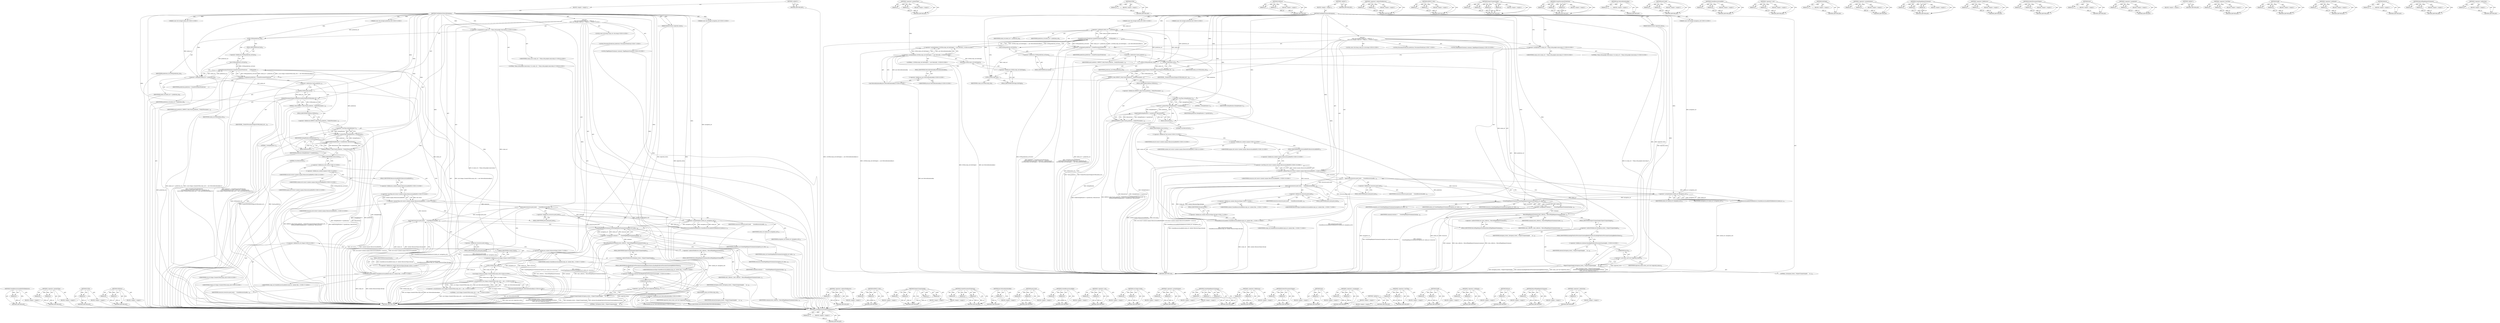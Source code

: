 digraph "&lt;operator&gt;.indirection" {
vulnerable_233 [label=<(METHOD,CreateResourceLoadInfoWithRedirects)>];
vulnerable_234 [label=<(PARAM,p1)>];
vulnerable_235 [label=<(BLOCK,&lt;empty&gt;,&lt;empty&gt;)>];
vulnerable_236 [label=<(METHOD_RETURN,ANY)>];
vulnerable_214 [label=<(METHOD,&lt;operator&gt;.greaterThan)>];
vulnerable_215 [label=<(PARAM,p1)>];
vulnerable_216 [label=<(PARAM,p2)>];
vulnerable_217 [label=<(BLOCK,&lt;empty&gt;,&lt;empty&gt;)>];
vulnerable_218 [label=<(METHOD_RETURN,ANY)>];
vulnerable_168 [label=<(METHOD,GURL)>];
vulnerable_169 [label=<(PARAM,p1)>];
vulnerable_170 [label=<(BLOCK,&lt;empty&gt;,&lt;empty&gt;)>];
vulnerable_171 [label=<(METHOD_RETURN,ANY)>];
vulnerable_190 [label=<(METHOD,WillOnce)>];
vulnerable_191 [label=<(PARAM,p1)>];
vulnerable_192 [label=<(PARAM,p2)>];
vulnerable_193 [label=<(BLOCK,&lt;empty&gt;,&lt;empty&gt;)>];
vulnerable_194 [label=<(METHOD_RETURN,ANY)>];
vulnerable_6 [label=<(METHOD,&lt;global&gt;)<SUB>1</SUB>>];
vulnerable_7 [label=<(BLOCK,&lt;empty&gt;,&lt;empty&gt;)<SUB>1</SUB>>];
vulnerable_8 [label=<(METHOD,TestRedirectStatusHistogram)<SUB>1</SUB>>];
vulnerable_9 [label="<(PARAM,const std::string&amp; initial_url)<SUB>2</SUB>>"];
vulnerable_10 [label="<(PARAM,const std::string&amp; prediction_url)<SUB>3</SUB>>"];
vulnerable_11 [label="<(PARAM,const std::string&amp; navigation_url)<SUB>4</SUB>>"];
vulnerable_12 [label=<(PARAM,RedirectStatus expected_status)<SUB>5</SUB>>];
vulnerable_13 [label="<(BLOCK,{
   const std::string&amp; script_url = &quot;https://c...,{
   const std::string&amp; script_url = &quot;https://c...)<SUB>5</SUB>>"];
vulnerable_14 [label="<(LOCAL,const std.string script_url: std.string)<SUB>6</SUB>>"];
vulnerable_15 [label="<(&lt;operator&gt;.assignment,&amp; script_url = &quot;https://cdn.google.com/script.js&quot;)<SUB>6</SUB>>"];
vulnerable_16 [label="<(IDENTIFIER,script_url,&amp; script_url = &quot;https://cdn.google.com/script.js&quot;)<SUB>6</SUB>>"];
vulnerable_17 [label="<(LITERAL,&quot;https://cdn.google.com/script.js&quot;,&amp; script_url = &quot;https://cdn.google.com/script.js&quot;)<SUB>6</SUB>>"];
vulnerable_18 [label="<(LOCAL,PreconnectPrediction prediction: PreconnectPrediction)<SUB>7</SUB>>"];
vulnerable_19 [label=<(&lt;operator&gt;.assignment,prediction = CreatePreconnectPrediction(
      ...)<SUB>7</SUB>>];
vulnerable_20 [label=<(IDENTIFIER,prediction,prediction = CreatePreconnectPrediction(
      ...)<SUB>7</SUB>>];
vulnerable_21 [label=<(CreatePreconnectPrediction,CreatePreconnectPrediction(
       GURL(predict...)<SUB>7</SUB>>];
vulnerable_22 [label=<(host,GURL(prediction_url).host())<SUB>8</SUB>>];
vulnerable_23 [label=<(&lt;operator&gt;.fieldAccess,GURL(prediction_url).host)<SUB>8</SUB>>];
vulnerable_24 [label=<(GURL,GURL(prediction_url))<SUB>8</SUB>>];
vulnerable_25 [label=<(IDENTIFIER,prediction_url,GURL(prediction_url))<SUB>8</SUB>>];
vulnerable_26 [label=<(FIELD_IDENTIFIER,host,host)<SUB>8</SUB>>];
vulnerable_27 [label=<(&lt;operator&gt;.notEquals,initial_url != prediction_url)<SUB>8</SUB>>];
vulnerable_28 [label=<(IDENTIFIER,initial_url,initial_url != prediction_url)<SUB>8</SUB>>];
vulnerable_29 [label=<(IDENTIFIER,prediction_url,initial_url != prediction_url)<SUB>8</SUB>>];
vulnerable_30 [label="<(&lt;operator&gt;.arrayInitializer,{{GURL(script_url).GetOrigin(), 1, net::Network...)<SUB>9</SUB>>"];
vulnerable_31 [label="<(&lt;operator&gt;.arrayInitializer,{GURL(script_url).GetOrigin(), 1, net::NetworkI...)<SUB>9</SUB>>"];
vulnerable_32 [label=<(GetOrigin,GURL(script_url).GetOrigin())<SUB>9</SUB>>];
vulnerable_33 [label=<(&lt;operator&gt;.fieldAccess,GURL(script_url).GetOrigin)<SUB>9</SUB>>];
vulnerable_34 [label=<(GURL,GURL(script_url))<SUB>9</SUB>>];
vulnerable_35 [label=<(IDENTIFIER,script_url,GURL(script_url))<SUB>9</SUB>>];
vulnerable_36 [label=<(FIELD_IDENTIFIER,GetOrigin,GetOrigin)<SUB>9</SUB>>];
vulnerable_37 [label="<(LITERAL,1,{GURL(script_url).GetOrigin(), 1, net::NetworkI...)<SUB>9</SUB>>"];
vulnerable_38 [label="<(net.NetworkIsolationKey,net::NetworkIsolationKey())<SUB>9</SUB>>"];
vulnerable_39 [label="<(&lt;operator&gt;.fieldAccess,net::NetworkIsolationKey)<SUB>9</SUB>>"];
vulnerable_40 [label="<(IDENTIFIER,net,net::NetworkIsolationKey())<SUB>9</SUB>>"];
vulnerable_41 [label=<(FIELD_IDENTIFIER,NetworkIsolationKey,NetworkIsolationKey)<SUB>9</SUB>>];
vulnerable_42 [label=<(WillOnce,EXPECT_CALL(*mock_predictor_, PredictPreconnect...)<SUB>10</SUB>>];
vulnerable_43 [label=<(&lt;operator&gt;.fieldAccess,EXPECT_CALL(*mock_predictor_, PredictPreconnect...)<SUB>10</SUB>>];
vulnerable_44 [label=<(EXPECT_CALL,EXPECT_CALL(*mock_predictor_, PredictPreconnect...)<SUB>10</SUB>>];
vulnerable_45 [label=<(&lt;operator&gt;.indirection,*mock_predictor_)<SUB>10</SUB>>];
vulnerable_46 [label=<(IDENTIFIER,mock_predictor_,EXPECT_CALL(*mock_predictor_, PredictPreconnect...)<SUB>10</SUB>>];
vulnerable_47 [label=<(PredictPreconnectOrigins,PredictPreconnectOrigins(GURL(initial_url), _))<SUB>10</SUB>>];
vulnerable_48 [label=<(GURL,GURL(initial_url))<SUB>10</SUB>>];
vulnerable_49 [label=<(IDENTIFIER,initial_url,GURL(initial_url))<SUB>10</SUB>>];
vulnerable_50 [label=<(IDENTIFIER,_,PredictPreconnectOrigins(GURL(initial_url), _))<SUB>10</SUB>>];
vulnerable_51 [label=<(FIELD_IDENTIFIER,WillOnce,WillOnce)<SUB>10</SUB>>];
vulnerable_52 [label=<(DoAll,DoAll(SetArgPointee&lt;1&gt;(prediction), Return(true)))<SUB>11</SUB>>];
vulnerable_53 [label=<(&lt;operator&gt;.greaterThan,SetArgPointee&lt;1&gt;(prediction))<SUB>11</SUB>>];
vulnerable_54 [label=<(&lt;operator&gt;.lessThan,SetArgPointee&lt;1)<SUB>11</SUB>>];
vulnerable_55 [label=<(IDENTIFIER,SetArgPointee,SetArgPointee&lt;1)<SUB>11</SUB>>];
vulnerable_56 [label=<(LITERAL,1,SetArgPointee&lt;1)<SUB>11</SUB>>];
vulnerable_57 [label=<(IDENTIFIER,prediction,SetArgPointee&lt;1&gt;(prediction))<SUB>11</SUB>>];
vulnerable_58 [label=<(Return,Return(true))<SUB>11</SUB>>];
vulnerable_59 [label=<(LITERAL,true,Return(true))<SUB>11</SUB>>];
vulnerable_60 [label="<(&lt;operator&gt;.greaterThan,std::vector&lt;content::mojom::ResourceLoadInfoPtr...)<SUB>13</SUB>>"];
vulnerable_61 [label="<(&lt;operator&gt;.lessThan,std::vector&lt;content::mojom::ResourceLoadInfoPtr)<SUB>13</SUB>>"];
vulnerable_62 [label="<(&lt;operator&gt;.fieldAccess,std::vector)<SUB>13</SUB>>"];
vulnerable_63 [label="<(IDENTIFIER,std,std::vector&lt;content::mojom::ResourceLoadInfoPtr)<SUB>13</SUB>>"];
vulnerable_64 [label=<(FIELD_IDENTIFIER,vector,vector)<SUB>13</SUB>>];
vulnerable_65 [label="<(&lt;operator&gt;.fieldAccess,content::mojom::ResourceLoadInfoPtr)<SUB>13</SUB>>"];
vulnerable_66 [label="<(&lt;operator&gt;.fieldAccess,content::mojom)<SUB>13</SUB>>"];
vulnerable_67 [label="<(IDENTIFIER,content,std::vector&lt;content::mojom::ResourceLoadInfoPtr)<SUB>13</SUB>>"];
vulnerable_68 [label="<(IDENTIFIER,mojom,std::vector&lt;content::mojom::ResourceLoadInfoPtr)<SUB>13</SUB>>"];
vulnerable_69 [label=<(FIELD_IDENTIFIER,ResourceLoadInfoPtr,ResourceLoadInfoPtr)<SUB>13</SUB>>];
vulnerable_70 [label="<(IDENTIFIER,resources,std::vector&lt;content::mojom::ResourceLoadInfoPtr...)<SUB>13</SUB>>"];
vulnerable_71 [label=<(push_back,resources.push_back(
      CreateResourceLoadIn...)<SUB>14</SUB>>];
vulnerable_72 [label=<(&lt;operator&gt;.fieldAccess,resources.push_back)<SUB>14</SUB>>];
vulnerable_73 [label=<(IDENTIFIER,resources,resources.push_back(
      CreateResourceLoadIn...)<SUB>14</SUB>>];
vulnerable_74 [label=<(FIELD_IDENTIFIER,push_back,push_back)<SUB>14</SUB>>];
vulnerable_75 [label=<(CreateResourceLoadInfoWithRedirects,CreateResourceLoadInfoWithRedirects({initial_ur...)<SUB>15</SUB>>];
vulnerable_76 [label=<(&lt;operator&gt;.arrayInitializer,{initial_url, navigation_url})<SUB>15</SUB>>];
vulnerable_77 [label=<(IDENTIFIER,initial_url,{initial_url, navigation_url})<SUB>15</SUB>>];
vulnerable_78 [label=<(IDENTIFIER,navigation_url,{initial_url, navigation_url})<SUB>15</SUB>>];
vulnerable_79 [label=<(push_back,resources.push_back(
      CreateResourceLoadIn...)<SUB>16</SUB>>];
vulnerable_80 [label=<(&lt;operator&gt;.fieldAccess,resources.push_back)<SUB>16</SUB>>];
vulnerable_81 [label=<(IDENTIFIER,resources,resources.push_back(
      CreateResourceLoadIn...)<SUB>16</SUB>>];
vulnerable_82 [label=<(FIELD_IDENTIFIER,push_back,push_back)<SUB>16</SUB>>];
vulnerable_83 [label="<(CreateResourceLoadInfo,CreateResourceLoadInfo(script_url, content::Res...)<SUB>17</SUB>>"];
vulnerable_84 [label="<(IDENTIFIER,script_url,CreateResourceLoadInfo(script_url, content::Res...)<SUB>17</SUB>>"];
vulnerable_85 [label="<(&lt;operator&gt;.fieldAccess,content::ResourceType::kScript)<SUB>17</SUB>>"];
vulnerable_86 [label="<(&lt;operator&gt;.fieldAccess,content::ResourceType)<SUB>17</SUB>>"];
vulnerable_87 [label="<(IDENTIFIER,content,CreateResourceLoadInfo(script_url, content::Res...)<SUB>17</SUB>>"];
vulnerable_88 [label="<(IDENTIFIER,ResourceType,CreateResourceLoadInfo(script_url, content::Res...)<SUB>17</SUB>>"];
vulnerable_89 [label=<(FIELD_IDENTIFIER,kScript,kScript)<SUB>17</SUB>>];
vulnerable_90 [label="<(LOCAL,PageRequestSummary summary: PageRequestSummary)<SUB>18</SUB>>"];
vulnerable_91 [label=<(&lt;operator&gt;.assignment,summary =
      CreatePageRequestSummary(naviga...)<SUB>18</SUB>>];
vulnerable_92 [label=<(IDENTIFIER,summary,summary =
      CreatePageRequestSummary(naviga...)<SUB>18</SUB>>];
vulnerable_93 [label=<(CreatePageRequestSummary,CreatePageRequestSummary(navigation_url, initia...)<SUB>19</SUB>>];
vulnerable_94 [label=<(IDENTIFIER,navigation_url,CreatePageRequestSummary(navigation_url, initia...)<SUB>19</SUB>>];
vulnerable_95 [label=<(IDENTIFIER,initial_url,CreatePageRequestSummary(navigation_url, initia...)<SUB>19</SUB>>];
vulnerable_96 [label=<(IDENTIFIER,resources,CreatePageRequestSummary(navigation_url, initia...)<SUB>19</SUB>>];
vulnerable_97 [label=<(RecordPageRequestSummary,stats_collector_-&gt;RecordPageRequestSummary(summ...)<SUB>21</SUB>>];
vulnerable_98 [label=<(&lt;operator&gt;.indirectFieldAccess,stats_collector_-&gt;RecordPageRequestSummary)<SUB>21</SUB>>];
vulnerable_99 [label=<(IDENTIFIER,stats_collector_,stats_collector_-&gt;RecordPageRequestSummary(summ...)<SUB>21</SUB>>];
vulnerable_100 [label=<(FIELD_IDENTIFIER,RecordPageRequestSummary,RecordPageRequestSummary)<SUB>21</SUB>>];
vulnerable_101 [label=<(IDENTIFIER,summary,stats_collector_-&gt;RecordPageRequestSummary(summ...)<SUB>21</SUB>>];
vulnerable_102 [label=<(ExpectUniqueSample,histogram_tester_-&gt;ExpectUniqueSample(
      in...)<SUB>23</SUB>>];
vulnerable_103 [label=<(&lt;operator&gt;.indirectFieldAccess,histogram_tester_-&gt;ExpectUniqueSample)<SUB>23</SUB>>];
vulnerable_104 [label=<(IDENTIFIER,histogram_tester_,histogram_tester_-&gt;ExpectUniqueSample(
      in...)<SUB>23</SUB>>];
vulnerable_105 [label=<(FIELD_IDENTIFIER,ExpectUniqueSample,ExpectUniqueSample)<SUB>23</SUB>>];
vulnerable_106 [label="<(&lt;operator&gt;.fieldAccess,internal::kLoadingPredictorPreconnectLearningRe...)<SUB>24</SUB>>"];
vulnerable_107 [label=<(IDENTIFIER,internal,histogram_tester_-&gt;ExpectUniqueSample(
      in...)<SUB>24</SUB>>];
vulnerable_108 [label=<(FIELD_IDENTIFIER,kLoadingPredictorPreconnectLearningRedirectStatus,kLoadingPredictorPreconnectLearningRedirectStatus)<SUB>24</SUB>>];
vulnerable_109 [label=<(&lt;operator&gt;.cast,static_cast&lt;int&gt;(expected_status))<SUB>25</SUB>>];
vulnerable_110 [label=<(UNKNOWN,int,int)<SUB>25</SUB>>];
vulnerable_111 [label=<(IDENTIFIER,expected_status,static_cast&lt;int&gt;(expected_status))<SUB>25</SUB>>];
vulnerable_112 [label=<(LITERAL,1,histogram_tester_-&gt;ExpectUniqueSample(
      in...)<SUB>25</SUB>>];
vulnerable_113 [label=<(METHOD_RETURN,void)<SUB>1</SUB>>];
vulnerable_115 [label=<(METHOD_RETURN,ANY)<SUB>1</SUB>>];
vulnerable_253 [label=<(METHOD,&lt;operator&gt;.indirectFieldAccess)>];
vulnerable_254 [label=<(PARAM,p1)>];
vulnerable_255 [label=<(PARAM,p2)>];
vulnerable_256 [label=<(BLOCK,&lt;empty&gt;,&lt;empty&gt;)>];
vulnerable_257 [label=<(METHOD_RETURN,ANY)>];
vulnerable_195 [label=<(METHOD,EXPECT_CALL)>];
vulnerable_196 [label=<(PARAM,p1)>];
vulnerable_197 [label=<(PARAM,p2)>];
vulnerable_198 [label=<(BLOCK,&lt;empty&gt;,&lt;empty&gt;)>];
vulnerable_199 [label=<(METHOD_RETURN,ANY)>];
vulnerable_258 [label=<(METHOD,ExpectUniqueSample)>];
vulnerable_259 [label=<(PARAM,p1)>];
vulnerable_260 [label=<(PARAM,p2)>];
vulnerable_261 [label=<(PARAM,p3)>];
vulnerable_262 [label=<(PARAM,p4)>];
vulnerable_263 [label=<(BLOCK,&lt;empty&gt;,&lt;empty&gt;)>];
vulnerable_264 [label=<(METHOD_RETURN,ANY)>];
vulnerable_153 [label=<(METHOD,CreatePreconnectPrediction)>];
vulnerable_154 [label=<(PARAM,p1)>];
vulnerable_155 [label=<(PARAM,p2)>];
vulnerable_156 [label=<(PARAM,p3)>];
vulnerable_157 [label=<(BLOCK,&lt;empty&gt;,&lt;empty&gt;)>];
vulnerable_158 [label=<(METHOD_RETURN,ANY)>];
vulnerable_186 [label=<(METHOD,net.NetworkIsolationKey)>];
vulnerable_187 [label=<(PARAM,p1)>];
vulnerable_188 [label=<(BLOCK,&lt;empty&gt;,&lt;empty&gt;)>];
vulnerable_189 [label=<(METHOD_RETURN,ANY)>];
vulnerable_228 [label=<(METHOD,push_back)>];
vulnerable_229 [label=<(PARAM,p1)>];
vulnerable_230 [label=<(PARAM,p2)>];
vulnerable_231 [label=<(BLOCK,&lt;empty&gt;,&lt;empty&gt;)>];
vulnerable_232 [label=<(METHOD_RETURN,ANY)>];
vulnerable_237 [label=<(METHOD,CreateResourceLoadInfo)>];
vulnerable_238 [label=<(PARAM,p1)>];
vulnerable_239 [label=<(PARAM,p2)>];
vulnerable_240 [label=<(BLOCK,&lt;empty&gt;,&lt;empty&gt;)>];
vulnerable_241 [label=<(METHOD_RETURN,ANY)>];
vulnerable_265 [label=<(METHOD,&lt;operator&gt;.cast)>];
vulnerable_266 [label=<(PARAM,p1)>];
vulnerable_267 [label=<(PARAM,p2)>];
vulnerable_268 [label=<(BLOCK,&lt;empty&gt;,&lt;empty&gt;)>];
vulnerable_269 [label=<(METHOD_RETURN,ANY)>];
vulnerable_182 [label=<(METHOD,GetOrigin)>];
vulnerable_183 [label=<(PARAM,p1)>];
vulnerable_184 [label=<(BLOCK,&lt;empty&gt;,&lt;empty&gt;)>];
vulnerable_185 [label=<(METHOD_RETURN,ANY)>];
vulnerable_177 [label=<(METHOD,&lt;operator&gt;.arrayInitializer)>];
vulnerable_178 [label=<(PARAM,p1)>];
vulnerable_179 [label=<(PARAM,p2)>];
vulnerable_180 [label=<(BLOCK,&lt;empty&gt;,&lt;empty&gt;)>];
vulnerable_181 [label=<(METHOD_RETURN,ANY)>];
vulnerable_242 [label=<(METHOD,CreatePageRequestSummary)>];
vulnerable_243 [label=<(PARAM,p1)>];
vulnerable_244 [label=<(PARAM,p2)>];
vulnerable_245 [label=<(PARAM,p3)>];
vulnerable_246 [label=<(BLOCK,&lt;empty&gt;,&lt;empty&gt;)>];
vulnerable_247 [label=<(METHOD_RETURN,ANY)>];
vulnerable_163 [label=<(METHOD,&lt;operator&gt;.fieldAccess)>];
vulnerable_164 [label=<(PARAM,p1)>];
vulnerable_165 [label=<(PARAM,p2)>];
vulnerable_166 [label=<(BLOCK,&lt;empty&gt;,&lt;empty&gt;)>];
vulnerable_167 [label=<(METHOD_RETURN,ANY)>];
vulnerable_204 [label=<(METHOD,PredictPreconnectOrigins)>];
vulnerable_205 [label=<(PARAM,p1)>];
vulnerable_206 [label=<(PARAM,p2)>];
vulnerable_207 [label=<(BLOCK,&lt;empty&gt;,&lt;empty&gt;)>];
vulnerable_208 [label=<(METHOD_RETURN,ANY)>];
vulnerable_159 [label=<(METHOD,host)>];
vulnerable_160 [label=<(PARAM,p1)>];
vulnerable_161 [label=<(BLOCK,&lt;empty&gt;,&lt;empty&gt;)>];
vulnerable_162 [label=<(METHOD_RETURN,ANY)>];
vulnerable_148 [label=<(METHOD,&lt;operator&gt;.assignment)>];
vulnerable_149 [label=<(PARAM,p1)>];
vulnerable_150 [label=<(PARAM,p2)>];
vulnerable_151 [label=<(BLOCK,&lt;empty&gt;,&lt;empty&gt;)>];
vulnerable_152 [label=<(METHOD_RETURN,ANY)>];
vulnerable_142 [label=<(METHOD,&lt;global&gt;)<SUB>1</SUB>>];
vulnerable_143 [label=<(BLOCK,&lt;empty&gt;,&lt;empty&gt;)>];
vulnerable_144 [label=<(METHOD_RETURN,ANY)>];
vulnerable_219 [label=<(METHOD,&lt;operator&gt;.lessThan)>];
vulnerable_220 [label=<(PARAM,p1)>];
vulnerable_221 [label=<(PARAM,p2)>];
vulnerable_222 [label=<(BLOCK,&lt;empty&gt;,&lt;empty&gt;)>];
vulnerable_223 [label=<(METHOD_RETURN,ANY)>];
vulnerable_209 [label=<(METHOD,DoAll)>];
vulnerable_210 [label=<(PARAM,p1)>];
vulnerable_211 [label=<(PARAM,p2)>];
vulnerable_212 [label=<(BLOCK,&lt;empty&gt;,&lt;empty&gt;)>];
vulnerable_213 [label=<(METHOD_RETURN,ANY)>];
vulnerable_172 [label=<(METHOD,&lt;operator&gt;.notEquals)>];
vulnerable_173 [label=<(PARAM,p1)>];
vulnerable_174 [label=<(PARAM,p2)>];
vulnerable_175 [label=<(BLOCK,&lt;empty&gt;,&lt;empty&gt;)>];
vulnerable_176 [label=<(METHOD_RETURN,ANY)>];
vulnerable_224 [label=<(METHOD,Return)>];
vulnerable_225 [label=<(PARAM,p1)>];
vulnerable_226 [label=<(BLOCK,&lt;empty&gt;,&lt;empty&gt;)>];
vulnerable_227 [label=<(METHOD_RETURN,ANY)>];
vulnerable_248 [label=<(METHOD,RecordPageRequestSummary)>];
vulnerable_249 [label=<(PARAM,p1)>];
vulnerable_250 [label=<(PARAM,p2)>];
vulnerable_251 [label=<(BLOCK,&lt;empty&gt;,&lt;empty&gt;)>];
vulnerable_252 [label=<(METHOD_RETURN,ANY)>];
vulnerable_200 [label=<(METHOD,&lt;operator&gt;.indirection)>];
vulnerable_201 [label=<(PARAM,p1)>];
vulnerable_202 [label=<(BLOCK,&lt;empty&gt;,&lt;empty&gt;)>];
vulnerable_203 [label=<(METHOD_RETURN,ANY)>];
fixed_239 [label=<(METHOD,CreateResourceLoadInfoWithRedirects)>];
fixed_240 [label=<(PARAM,p1)>];
fixed_241 [label=<(BLOCK,&lt;empty&gt;,&lt;empty&gt;)>];
fixed_242 [label=<(METHOD_RETURN,ANY)>];
fixed_220 [label=<(METHOD,&lt;operator&gt;.greaterThan)>];
fixed_221 [label=<(PARAM,p1)>];
fixed_222 [label=<(PARAM,p2)>];
fixed_223 [label=<(BLOCK,&lt;empty&gt;,&lt;empty&gt;)>];
fixed_224 [label=<(METHOD_RETURN,ANY)>];
fixed_173 [label=<(METHOD,GURL)>];
fixed_174 [label=<(PARAM,p1)>];
fixed_175 [label=<(BLOCK,&lt;empty&gt;,&lt;empty&gt;)>];
fixed_176 [label=<(METHOD_RETURN,ANY)>];
fixed_196 [label=<(METHOD,WillOnce)>];
fixed_197 [label=<(PARAM,p1)>];
fixed_198 [label=<(PARAM,p2)>];
fixed_199 [label=<(BLOCK,&lt;empty&gt;,&lt;empty&gt;)>];
fixed_200 [label=<(METHOD_RETURN,ANY)>];
fixed_6 [label=<(METHOD,&lt;global&gt;)<SUB>1</SUB>>];
fixed_7 [label=<(BLOCK,&lt;empty&gt;,&lt;empty&gt;)<SUB>1</SUB>>];
fixed_8 [label=<(METHOD,TestRedirectStatusHistogram)<SUB>1</SUB>>];
fixed_9 [label="<(PARAM,const std::string&amp; initial_url)<SUB>2</SUB>>"];
fixed_10 [label="<(PARAM,const std::string&amp; prediction_url)<SUB>3</SUB>>"];
fixed_11 [label="<(PARAM,const std::string&amp; navigation_url)<SUB>4</SUB>>"];
fixed_12 [label=<(PARAM,RedirectStatus expected_status)<SUB>5</SUB>>];
fixed_13 [label="<(BLOCK,{
   const std::string&amp; script_url = &quot;https://c...,{
   const std::string&amp; script_url = &quot;https://c...)<SUB>5</SUB>>"];
fixed_14 [label="<(LOCAL,const std.string script_url: std.string)<SUB>6</SUB>>"];
fixed_15 [label="<(&lt;operator&gt;.assignment,&amp; script_url = &quot;https://cdn.google.com/script.js&quot;)<SUB>6</SUB>>"];
fixed_16 [label="<(IDENTIFIER,script_url,&amp; script_url = &quot;https://cdn.google.com/script.js&quot;)<SUB>6</SUB>>"];
fixed_17 [label="<(LITERAL,&quot;https://cdn.google.com/script.js&quot;,&amp; script_url = &quot;https://cdn.google.com/script.js&quot;)<SUB>6</SUB>>"];
fixed_18 [label="<(LOCAL,PreconnectPrediction prediction: PreconnectPrediction)<SUB>7</SUB>>"];
fixed_19 [label=<(&lt;operator&gt;.assignment,prediction = CreatePreconnectPrediction(
      ...)<SUB>7</SUB>>];
fixed_20 [label=<(IDENTIFIER,prediction,prediction = CreatePreconnectPrediction(
      ...)<SUB>7</SUB>>];
fixed_21 [label=<(CreatePreconnectPrediction,CreatePreconnectPrediction(
       GURL(predict...)<SUB>7</SUB>>];
fixed_22 [label=<(host,GURL(prediction_url).host())<SUB>8</SUB>>];
fixed_23 [label=<(&lt;operator&gt;.fieldAccess,GURL(prediction_url).host)<SUB>8</SUB>>];
fixed_24 [label=<(GURL,GURL(prediction_url))<SUB>8</SUB>>];
fixed_25 [label=<(IDENTIFIER,prediction_url,GURL(prediction_url))<SUB>8</SUB>>];
fixed_26 [label=<(FIELD_IDENTIFIER,host,host)<SUB>8</SUB>>];
fixed_27 [label=<(&lt;operator&gt;.notEquals,initial_url != prediction_url)<SUB>8</SUB>>];
fixed_28 [label=<(IDENTIFIER,initial_url,initial_url != prediction_url)<SUB>8</SUB>>];
fixed_29 [label=<(IDENTIFIER,prediction_url,initial_url != prediction_url)<SUB>8</SUB>>];
fixed_30 [label="<(&lt;operator&gt;.arrayInitializer,{{url::Origin::Create(GURL(script_url)), 1, net...)<SUB>9</SUB>>"];
fixed_31 [label="<(&lt;operator&gt;.arrayInitializer,{url::Origin::Create(GURL(script_url)), 1, net:...)<SUB>9</SUB>>"];
fixed_32 [label="<(url.Origin.Create,url::Origin::Create(GURL(script_url)))<SUB>9</SUB>>"];
fixed_33 [label="<(&lt;operator&gt;.fieldAccess,url::Origin::Create)<SUB>9</SUB>>"];
fixed_34 [label="<(&lt;operator&gt;.fieldAccess,url::Origin)<SUB>9</SUB>>"];
fixed_35 [label="<(IDENTIFIER,url,url::Origin::Create(GURL(script_url)))<SUB>9</SUB>>"];
fixed_36 [label="<(IDENTIFIER,Origin,url::Origin::Create(GURL(script_url)))<SUB>9</SUB>>"];
fixed_37 [label=<(FIELD_IDENTIFIER,Create,Create)<SUB>9</SUB>>];
fixed_38 [label=<(GURL,GURL(script_url))<SUB>9</SUB>>];
fixed_39 [label=<(IDENTIFIER,script_url,GURL(script_url))<SUB>9</SUB>>];
fixed_40 [label="<(LITERAL,1,{url::Origin::Create(GURL(script_url)), 1, net:...)<SUB>9</SUB>>"];
fixed_41 [label="<(net.NetworkIsolationKey,net::NetworkIsolationKey())<SUB>9</SUB>>"];
fixed_42 [label="<(&lt;operator&gt;.fieldAccess,net::NetworkIsolationKey)<SUB>9</SUB>>"];
fixed_43 [label="<(IDENTIFIER,net,net::NetworkIsolationKey())<SUB>9</SUB>>"];
fixed_44 [label=<(FIELD_IDENTIFIER,NetworkIsolationKey,NetworkIsolationKey)<SUB>9</SUB>>];
fixed_45 [label=<(WillOnce,EXPECT_CALL(*mock_predictor_, PredictPreconnect...)<SUB>10</SUB>>];
fixed_46 [label=<(&lt;operator&gt;.fieldAccess,EXPECT_CALL(*mock_predictor_, PredictPreconnect...)<SUB>10</SUB>>];
fixed_47 [label=<(EXPECT_CALL,EXPECT_CALL(*mock_predictor_, PredictPreconnect...)<SUB>10</SUB>>];
fixed_48 [label=<(&lt;operator&gt;.indirection,*mock_predictor_)<SUB>10</SUB>>];
fixed_49 [label=<(IDENTIFIER,mock_predictor_,EXPECT_CALL(*mock_predictor_, PredictPreconnect...)<SUB>10</SUB>>];
fixed_50 [label=<(PredictPreconnectOrigins,PredictPreconnectOrigins(GURL(initial_url), _))<SUB>10</SUB>>];
fixed_51 [label=<(GURL,GURL(initial_url))<SUB>10</SUB>>];
fixed_52 [label=<(IDENTIFIER,initial_url,GURL(initial_url))<SUB>10</SUB>>];
fixed_53 [label=<(IDENTIFIER,_,PredictPreconnectOrigins(GURL(initial_url), _))<SUB>10</SUB>>];
fixed_54 [label=<(FIELD_IDENTIFIER,WillOnce,WillOnce)<SUB>10</SUB>>];
fixed_55 [label=<(DoAll,DoAll(SetArgPointee&lt;1&gt;(prediction), Return(true)))<SUB>11</SUB>>];
fixed_56 [label=<(&lt;operator&gt;.greaterThan,SetArgPointee&lt;1&gt;(prediction))<SUB>11</SUB>>];
fixed_57 [label=<(&lt;operator&gt;.lessThan,SetArgPointee&lt;1)<SUB>11</SUB>>];
fixed_58 [label=<(IDENTIFIER,SetArgPointee,SetArgPointee&lt;1)<SUB>11</SUB>>];
fixed_59 [label=<(LITERAL,1,SetArgPointee&lt;1)<SUB>11</SUB>>];
fixed_60 [label=<(IDENTIFIER,prediction,SetArgPointee&lt;1&gt;(prediction))<SUB>11</SUB>>];
fixed_61 [label=<(Return,Return(true))<SUB>11</SUB>>];
fixed_62 [label=<(LITERAL,true,Return(true))<SUB>11</SUB>>];
fixed_63 [label="<(&lt;operator&gt;.greaterThan,std::vector&lt;content::mojom::ResourceLoadInfoPtr...)<SUB>13</SUB>>"];
fixed_64 [label="<(&lt;operator&gt;.lessThan,std::vector&lt;content::mojom::ResourceLoadInfoPtr)<SUB>13</SUB>>"];
fixed_65 [label="<(&lt;operator&gt;.fieldAccess,std::vector)<SUB>13</SUB>>"];
fixed_66 [label="<(IDENTIFIER,std,std::vector&lt;content::mojom::ResourceLoadInfoPtr)<SUB>13</SUB>>"];
fixed_67 [label=<(FIELD_IDENTIFIER,vector,vector)<SUB>13</SUB>>];
fixed_68 [label="<(&lt;operator&gt;.fieldAccess,content::mojom::ResourceLoadInfoPtr)<SUB>13</SUB>>"];
fixed_69 [label="<(&lt;operator&gt;.fieldAccess,content::mojom)<SUB>13</SUB>>"];
fixed_70 [label="<(IDENTIFIER,content,std::vector&lt;content::mojom::ResourceLoadInfoPtr)<SUB>13</SUB>>"];
fixed_71 [label="<(IDENTIFIER,mojom,std::vector&lt;content::mojom::ResourceLoadInfoPtr)<SUB>13</SUB>>"];
fixed_72 [label=<(FIELD_IDENTIFIER,ResourceLoadInfoPtr,ResourceLoadInfoPtr)<SUB>13</SUB>>];
fixed_73 [label="<(IDENTIFIER,resources,std::vector&lt;content::mojom::ResourceLoadInfoPtr...)<SUB>13</SUB>>"];
fixed_74 [label=<(push_back,resources.push_back(
      CreateResourceLoadIn...)<SUB>14</SUB>>];
fixed_75 [label=<(&lt;operator&gt;.fieldAccess,resources.push_back)<SUB>14</SUB>>];
fixed_76 [label=<(IDENTIFIER,resources,resources.push_back(
      CreateResourceLoadIn...)<SUB>14</SUB>>];
fixed_77 [label=<(FIELD_IDENTIFIER,push_back,push_back)<SUB>14</SUB>>];
fixed_78 [label=<(CreateResourceLoadInfoWithRedirects,CreateResourceLoadInfoWithRedirects({initial_ur...)<SUB>15</SUB>>];
fixed_79 [label=<(&lt;operator&gt;.arrayInitializer,{initial_url, navigation_url})<SUB>15</SUB>>];
fixed_80 [label=<(IDENTIFIER,initial_url,{initial_url, navigation_url})<SUB>15</SUB>>];
fixed_81 [label=<(IDENTIFIER,navigation_url,{initial_url, navigation_url})<SUB>15</SUB>>];
fixed_82 [label=<(push_back,resources.push_back(
      CreateResourceLoadIn...)<SUB>16</SUB>>];
fixed_83 [label=<(&lt;operator&gt;.fieldAccess,resources.push_back)<SUB>16</SUB>>];
fixed_84 [label=<(IDENTIFIER,resources,resources.push_back(
      CreateResourceLoadIn...)<SUB>16</SUB>>];
fixed_85 [label=<(FIELD_IDENTIFIER,push_back,push_back)<SUB>16</SUB>>];
fixed_86 [label="<(CreateResourceLoadInfo,CreateResourceLoadInfo(script_url, content::Res...)<SUB>17</SUB>>"];
fixed_87 [label="<(IDENTIFIER,script_url,CreateResourceLoadInfo(script_url, content::Res...)<SUB>17</SUB>>"];
fixed_88 [label="<(&lt;operator&gt;.fieldAccess,content::ResourceType::kScript)<SUB>17</SUB>>"];
fixed_89 [label="<(&lt;operator&gt;.fieldAccess,content::ResourceType)<SUB>17</SUB>>"];
fixed_90 [label="<(IDENTIFIER,content,CreateResourceLoadInfo(script_url, content::Res...)<SUB>17</SUB>>"];
fixed_91 [label="<(IDENTIFIER,ResourceType,CreateResourceLoadInfo(script_url, content::Res...)<SUB>17</SUB>>"];
fixed_92 [label=<(FIELD_IDENTIFIER,kScript,kScript)<SUB>17</SUB>>];
fixed_93 [label="<(LOCAL,PageRequestSummary summary: PageRequestSummary)<SUB>18</SUB>>"];
fixed_94 [label=<(&lt;operator&gt;.assignment,summary =
      CreatePageRequestSummary(naviga...)<SUB>18</SUB>>];
fixed_95 [label=<(IDENTIFIER,summary,summary =
      CreatePageRequestSummary(naviga...)<SUB>18</SUB>>];
fixed_96 [label=<(CreatePageRequestSummary,CreatePageRequestSummary(navigation_url, initia...)<SUB>19</SUB>>];
fixed_97 [label=<(IDENTIFIER,navigation_url,CreatePageRequestSummary(navigation_url, initia...)<SUB>19</SUB>>];
fixed_98 [label=<(IDENTIFIER,initial_url,CreatePageRequestSummary(navigation_url, initia...)<SUB>19</SUB>>];
fixed_99 [label=<(IDENTIFIER,resources,CreatePageRequestSummary(navigation_url, initia...)<SUB>19</SUB>>];
fixed_100 [label=<(RecordPageRequestSummary,stats_collector_-&gt;RecordPageRequestSummary(summ...)<SUB>21</SUB>>];
fixed_101 [label=<(&lt;operator&gt;.indirectFieldAccess,stats_collector_-&gt;RecordPageRequestSummary)<SUB>21</SUB>>];
fixed_102 [label=<(IDENTIFIER,stats_collector_,stats_collector_-&gt;RecordPageRequestSummary(summ...)<SUB>21</SUB>>];
fixed_103 [label=<(FIELD_IDENTIFIER,RecordPageRequestSummary,RecordPageRequestSummary)<SUB>21</SUB>>];
fixed_104 [label=<(IDENTIFIER,summary,stats_collector_-&gt;RecordPageRequestSummary(summ...)<SUB>21</SUB>>];
fixed_105 [label=<(ExpectUniqueSample,histogram_tester_-&gt;ExpectUniqueSample(
      in...)<SUB>23</SUB>>];
fixed_106 [label=<(&lt;operator&gt;.indirectFieldAccess,histogram_tester_-&gt;ExpectUniqueSample)<SUB>23</SUB>>];
fixed_107 [label=<(IDENTIFIER,histogram_tester_,histogram_tester_-&gt;ExpectUniqueSample(
      in...)<SUB>23</SUB>>];
fixed_108 [label=<(FIELD_IDENTIFIER,ExpectUniqueSample,ExpectUniqueSample)<SUB>23</SUB>>];
fixed_109 [label="<(&lt;operator&gt;.fieldAccess,internal::kLoadingPredictorPreconnectLearningRe...)<SUB>24</SUB>>"];
fixed_110 [label=<(IDENTIFIER,internal,histogram_tester_-&gt;ExpectUniqueSample(
      in...)<SUB>24</SUB>>];
fixed_111 [label=<(FIELD_IDENTIFIER,kLoadingPredictorPreconnectLearningRedirectStatus,kLoadingPredictorPreconnectLearningRedirectStatus)<SUB>24</SUB>>];
fixed_112 [label=<(&lt;operator&gt;.cast,static_cast&lt;int&gt;(expected_status))<SUB>25</SUB>>];
fixed_113 [label=<(UNKNOWN,int,int)<SUB>25</SUB>>];
fixed_114 [label=<(IDENTIFIER,expected_status,static_cast&lt;int&gt;(expected_status))<SUB>25</SUB>>];
fixed_115 [label=<(LITERAL,1,histogram_tester_-&gt;ExpectUniqueSample(
      in...)<SUB>25</SUB>>];
fixed_116 [label=<(METHOD_RETURN,void)<SUB>1</SUB>>];
fixed_118 [label=<(METHOD_RETURN,ANY)<SUB>1</SUB>>];
fixed_259 [label=<(METHOD,&lt;operator&gt;.indirectFieldAccess)>];
fixed_260 [label=<(PARAM,p1)>];
fixed_261 [label=<(PARAM,p2)>];
fixed_262 [label=<(BLOCK,&lt;empty&gt;,&lt;empty&gt;)>];
fixed_263 [label=<(METHOD_RETURN,ANY)>];
fixed_201 [label=<(METHOD,EXPECT_CALL)>];
fixed_202 [label=<(PARAM,p1)>];
fixed_203 [label=<(PARAM,p2)>];
fixed_204 [label=<(BLOCK,&lt;empty&gt;,&lt;empty&gt;)>];
fixed_205 [label=<(METHOD_RETURN,ANY)>];
fixed_264 [label=<(METHOD,ExpectUniqueSample)>];
fixed_265 [label=<(PARAM,p1)>];
fixed_266 [label=<(PARAM,p2)>];
fixed_267 [label=<(PARAM,p3)>];
fixed_268 [label=<(PARAM,p4)>];
fixed_269 [label=<(BLOCK,&lt;empty&gt;,&lt;empty&gt;)>];
fixed_270 [label=<(METHOD_RETURN,ANY)>];
fixed_158 [label=<(METHOD,CreatePreconnectPrediction)>];
fixed_159 [label=<(PARAM,p1)>];
fixed_160 [label=<(PARAM,p2)>];
fixed_161 [label=<(PARAM,p3)>];
fixed_162 [label=<(BLOCK,&lt;empty&gt;,&lt;empty&gt;)>];
fixed_163 [label=<(METHOD_RETURN,ANY)>];
fixed_192 [label=<(METHOD,net.NetworkIsolationKey)>];
fixed_193 [label=<(PARAM,p1)>];
fixed_194 [label=<(BLOCK,&lt;empty&gt;,&lt;empty&gt;)>];
fixed_195 [label=<(METHOD_RETURN,ANY)>];
fixed_234 [label=<(METHOD,push_back)>];
fixed_235 [label=<(PARAM,p1)>];
fixed_236 [label=<(PARAM,p2)>];
fixed_237 [label=<(BLOCK,&lt;empty&gt;,&lt;empty&gt;)>];
fixed_238 [label=<(METHOD_RETURN,ANY)>];
fixed_243 [label=<(METHOD,CreateResourceLoadInfo)>];
fixed_244 [label=<(PARAM,p1)>];
fixed_245 [label=<(PARAM,p2)>];
fixed_246 [label=<(BLOCK,&lt;empty&gt;,&lt;empty&gt;)>];
fixed_247 [label=<(METHOD_RETURN,ANY)>];
fixed_271 [label=<(METHOD,&lt;operator&gt;.cast)>];
fixed_272 [label=<(PARAM,p1)>];
fixed_273 [label=<(PARAM,p2)>];
fixed_274 [label=<(BLOCK,&lt;empty&gt;,&lt;empty&gt;)>];
fixed_275 [label=<(METHOD_RETURN,ANY)>];
fixed_187 [label=<(METHOD,url.Origin.Create)>];
fixed_188 [label=<(PARAM,p1)>];
fixed_189 [label=<(PARAM,p2)>];
fixed_190 [label=<(BLOCK,&lt;empty&gt;,&lt;empty&gt;)>];
fixed_191 [label=<(METHOD_RETURN,ANY)>];
fixed_182 [label=<(METHOD,&lt;operator&gt;.arrayInitializer)>];
fixed_183 [label=<(PARAM,p1)>];
fixed_184 [label=<(PARAM,p2)>];
fixed_185 [label=<(BLOCK,&lt;empty&gt;,&lt;empty&gt;)>];
fixed_186 [label=<(METHOD_RETURN,ANY)>];
fixed_248 [label=<(METHOD,CreatePageRequestSummary)>];
fixed_249 [label=<(PARAM,p1)>];
fixed_250 [label=<(PARAM,p2)>];
fixed_251 [label=<(PARAM,p3)>];
fixed_252 [label=<(BLOCK,&lt;empty&gt;,&lt;empty&gt;)>];
fixed_253 [label=<(METHOD_RETURN,ANY)>];
fixed_168 [label=<(METHOD,&lt;operator&gt;.fieldAccess)>];
fixed_169 [label=<(PARAM,p1)>];
fixed_170 [label=<(PARAM,p2)>];
fixed_171 [label=<(BLOCK,&lt;empty&gt;,&lt;empty&gt;)>];
fixed_172 [label=<(METHOD_RETURN,ANY)>];
fixed_210 [label=<(METHOD,PredictPreconnectOrigins)>];
fixed_211 [label=<(PARAM,p1)>];
fixed_212 [label=<(PARAM,p2)>];
fixed_213 [label=<(BLOCK,&lt;empty&gt;,&lt;empty&gt;)>];
fixed_214 [label=<(METHOD_RETURN,ANY)>];
fixed_164 [label=<(METHOD,host)>];
fixed_165 [label=<(PARAM,p1)>];
fixed_166 [label=<(BLOCK,&lt;empty&gt;,&lt;empty&gt;)>];
fixed_167 [label=<(METHOD_RETURN,ANY)>];
fixed_153 [label=<(METHOD,&lt;operator&gt;.assignment)>];
fixed_154 [label=<(PARAM,p1)>];
fixed_155 [label=<(PARAM,p2)>];
fixed_156 [label=<(BLOCK,&lt;empty&gt;,&lt;empty&gt;)>];
fixed_157 [label=<(METHOD_RETURN,ANY)>];
fixed_147 [label=<(METHOD,&lt;global&gt;)<SUB>1</SUB>>];
fixed_148 [label=<(BLOCK,&lt;empty&gt;,&lt;empty&gt;)>];
fixed_149 [label=<(METHOD_RETURN,ANY)>];
fixed_225 [label=<(METHOD,&lt;operator&gt;.lessThan)>];
fixed_226 [label=<(PARAM,p1)>];
fixed_227 [label=<(PARAM,p2)>];
fixed_228 [label=<(BLOCK,&lt;empty&gt;,&lt;empty&gt;)>];
fixed_229 [label=<(METHOD_RETURN,ANY)>];
fixed_215 [label=<(METHOD,DoAll)>];
fixed_216 [label=<(PARAM,p1)>];
fixed_217 [label=<(PARAM,p2)>];
fixed_218 [label=<(BLOCK,&lt;empty&gt;,&lt;empty&gt;)>];
fixed_219 [label=<(METHOD_RETURN,ANY)>];
fixed_177 [label=<(METHOD,&lt;operator&gt;.notEquals)>];
fixed_178 [label=<(PARAM,p1)>];
fixed_179 [label=<(PARAM,p2)>];
fixed_180 [label=<(BLOCK,&lt;empty&gt;,&lt;empty&gt;)>];
fixed_181 [label=<(METHOD_RETURN,ANY)>];
fixed_230 [label=<(METHOD,Return)>];
fixed_231 [label=<(PARAM,p1)>];
fixed_232 [label=<(BLOCK,&lt;empty&gt;,&lt;empty&gt;)>];
fixed_233 [label=<(METHOD_RETURN,ANY)>];
fixed_254 [label=<(METHOD,RecordPageRequestSummary)>];
fixed_255 [label=<(PARAM,p1)>];
fixed_256 [label=<(PARAM,p2)>];
fixed_257 [label=<(BLOCK,&lt;empty&gt;,&lt;empty&gt;)>];
fixed_258 [label=<(METHOD_RETURN,ANY)>];
fixed_206 [label=<(METHOD,&lt;operator&gt;.indirection)>];
fixed_207 [label=<(PARAM,p1)>];
fixed_208 [label=<(BLOCK,&lt;empty&gt;,&lt;empty&gt;)>];
fixed_209 [label=<(METHOD_RETURN,ANY)>];
vulnerable_233 -> vulnerable_234  [key=0, label="AST: "];
vulnerable_233 -> vulnerable_234  [key=1, label="DDG: "];
vulnerable_233 -> vulnerable_235  [key=0, label="AST: "];
vulnerable_233 -> vulnerable_236  [key=0, label="AST: "];
vulnerable_233 -> vulnerable_236  [key=1, label="CFG: "];
vulnerable_234 -> vulnerable_236  [key=0, label="DDG: p1"];
vulnerable_214 -> vulnerable_215  [key=0, label="AST: "];
vulnerable_214 -> vulnerable_215  [key=1, label="DDG: "];
vulnerable_214 -> vulnerable_217  [key=0, label="AST: "];
vulnerable_214 -> vulnerable_216  [key=0, label="AST: "];
vulnerable_214 -> vulnerable_216  [key=1, label="DDG: "];
vulnerable_214 -> vulnerable_218  [key=0, label="AST: "];
vulnerable_214 -> vulnerable_218  [key=1, label="CFG: "];
vulnerable_215 -> vulnerable_218  [key=0, label="DDG: p1"];
vulnerable_216 -> vulnerable_218  [key=0, label="DDG: p2"];
vulnerable_168 -> vulnerable_169  [key=0, label="AST: "];
vulnerable_168 -> vulnerable_169  [key=1, label="DDG: "];
vulnerable_168 -> vulnerable_170  [key=0, label="AST: "];
vulnerable_168 -> vulnerable_171  [key=0, label="AST: "];
vulnerable_168 -> vulnerable_171  [key=1, label="CFG: "];
vulnerable_169 -> vulnerable_171  [key=0, label="DDG: p1"];
vulnerable_190 -> vulnerable_191  [key=0, label="AST: "];
vulnerable_190 -> vulnerable_191  [key=1, label="DDG: "];
vulnerable_190 -> vulnerable_193  [key=0, label="AST: "];
vulnerable_190 -> vulnerable_192  [key=0, label="AST: "];
vulnerable_190 -> vulnerable_192  [key=1, label="DDG: "];
vulnerable_190 -> vulnerable_194  [key=0, label="AST: "];
vulnerable_190 -> vulnerable_194  [key=1, label="CFG: "];
vulnerable_191 -> vulnerable_194  [key=0, label="DDG: p1"];
vulnerable_192 -> vulnerable_194  [key=0, label="DDG: p2"];
vulnerable_6 -> vulnerable_7  [key=0, label="AST: "];
vulnerable_6 -> vulnerable_115  [key=0, label="AST: "];
vulnerable_6 -> vulnerable_115  [key=1, label="CFG: "];
vulnerable_7 -> vulnerable_8  [key=0, label="AST: "];
vulnerable_8 -> vulnerable_9  [key=0, label="AST: "];
vulnerable_8 -> vulnerable_9  [key=1, label="DDG: "];
vulnerable_8 -> vulnerable_10  [key=0, label="AST: "];
vulnerable_8 -> vulnerable_10  [key=1, label="DDG: "];
vulnerable_8 -> vulnerable_11  [key=0, label="AST: "];
vulnerable_8 -> vulnerable_11  [key=1, label="DDG: "];
vulnerable_8 -> vulnerable_12  [key=0, label="AST: "];
vulnerable_8 -> vulnerable_12  [key=1, label="DDG: "];
vulnerable_8 -> vulnerable_13  [key=0, label="AST: "];
vulnerable_8 -> vulnerable_113  [key=0, label="AST: "];
vulnerable_8 -> vulnerable_15  [key=0, label="CFG: "];
vulnerable_8 -> vulnerable_15  [key=1, label="DDG: "];
vulnerable_8 -> vulnerable_60  [key=0, label="DDG: "];
vulnerable_8 -> vulnerable_97  [key=0, label="DDG: "];
vulnerable_8 -> vulnerable_102  [key=0, label="DDG: "];
vulnerable_8 -> vulnerable_83  [key=0, label="DDG: "];
vulnerable_8 -> vulnerable_93  [key=0, label="DDG: "];
vulnerable_8 -> vulnerable_109  [key=0, label="DDG: "];
vulnerable_8 -> vulnerable_27  [key=0, label="DDG: "];
vulnerable_8 -> vulnerable_53  [key=0, label="DDG: "];
vulnerable_8 -> vulnerable_58  [key=0, label="DDG: "];
vulnerable_8 -> vulnerable_76  [key=0, label="DDG: "];
vulnerable_8 -> vulnerable_31  [key=0, label="DDG: "];
vulnerable_8 -> vulnerable_47  [key=0, label="DDG: "];
vulnerable_8 -> vulnerable_54  [key=0, label="DDG: "];
vulnerable_8 -> vulnerable_24  [key=0, label="DDG: "];
vulnerable_8 -> vulnerable_48  [key=0, label="DDG: "];
vulnerable_8 -> vulnerable_34  [key=0, label="DDG: "];
vulnerable_9 -> vulnerable_27  [key=0, label="DDG: initial_url"];
vulnerable_10 -> vulnerable_24  [key=0, label="DDG: prediction_url"];
vulnerable_11 -> vulnerable_76  [key=0, label="DDG: navigation_url"];
vulnerable_12 -> vulnerable_102  [key=0, label="DDG: expected_status"];
vulnerable_12 -> vulnerable_109  [key=0, label="DDG: expected_status"];
vulnerable_13 -> vulnerable_14  [key=0, label="AST: "];
vulnerable_13 -> vulnerable_15  [key=0, label="AST: "];
vulnerable_13 -> vulnerable_18  [key=0, label="AST: "];
vulnerable_13 -> vulnerable_19  [key=0, label="AST: "];
vulnerable_13 -> vulnerable_42  [key=0, label="AST: "];
vulnerable_13 -> vulnerable_60  [key=0, label="AST: "];
vulnerable_13 -> vulnerable_71  [key=0, label="AST: "];
vulnerable_13 -> vulnerable_79  [key=0, label="AST: "];
vulnerable_13 -> vulnerable_90  [key=0, label="AST: "];
vulnerable_13 -> vulnerable_91  [key=0, label="AST: "];
vulnerable_13 -> vulnerable_97  [key=0, label="AST: "];
vulnerable_13 -> vulnerable_102  [key=0, label="AST: "];
vulnerable_15 -> vulnerable_16  [key=0, label="AST: "];
vulnerable_15 -> vulnerable_17  [key=0, label="AST: "];
vulnerable_15 -> vulnerable_24  [key=0, label="CFG: "];
vulnerable_15 -> vulnerable_113  [key=0, label="DDG: &amp; script_url = &quot;https://cdn.google.com/script.js&quot;"];
vulnerable_15 -> vulnerable_34  [key=0, label="DDG: script_url"];
vulnerable_19 -> vulnerable_20  [key=0, label="AST: "];
vulnerable_19 -> vulnerable_21  [key=0, label="AST: "];
vulnerable_19 -> vulnerable_45  [key=0, label="CFG: "];
vulnerable_19 -> vulnerable_113  [key=0, label="DDG: CreatePreconnectPrediction(
       GURL(prediction_url).host(), initial_url != prediction_url,
      {{GURL(script_url).GetOrigin(), 1, net::NetworkIsolationKey()}})"];
vulnerable_19 -> vulnerable_113  [key=1, label="DDG: prediction = CreatePreconnectPrediction(
       GURL(prediction_url).host(), initial_url != prediction_url,
      {{GURL(script_url).GetOrigin(), 1, net::NetworkIsolationKey()}})"];
vulnerable_19 -> vulnerable_53  [key=0, label="DDG: prediction"];
vulnerable_21 -> vulnerable_22  [key=0, label="AST: "];
vulnerable_21 -> vulnerable_27  [key=0, label="AST: "];
vulnerable_21 -> vulnerable_30  [key=0, label="AST: "];
vulnerable_21 -> vulnerable_19  [key=0, label="CFG: "];
vulnerable_21 -> vulnerable_19  [key=1, label="DDG: GURL(prediction_url).host()"];
vulnerable_21 -> vulnerable_19  [key=2, label="DDG: initial_url != prediction_url"];
vulnerable_21 -> vulnerable_19  [key=3, label="DDG: {{GURL(script_url).GetOrigin(), 1, net::NetworkIsolationKey()}}"];
vulnerable_21 -> vulnerable_113  [key=0, label="DDG: GURL(prediction_url).host()"];
vulnerable_21 -> vulnerable_113  [key=1, label="DDG: initial_url != prediction_url"];
vulnerable_21 -> vulnerable_113  [key=2, label="DDG: {{GURL(script_url).GetOrigin(), 1, net::NetworkIsolationKey()}}"];
vulnerable_22 -> vulnerable_23  [key=0, label="AST: "];
vulnerable_22 -> vulnerable_27  [key=0, label="CFG: "];
vulnerable_22 -> vulnerable_21  [key=0, label="DDG: GURL(prediction_url).host"];
vulnerable_23 -> vulnerable_24  [key=0, label="AST: "];
vulnerable_23 -> vulnerable_26  [key=0, label="AST: "];
vulnerable_23 -> vulnerable_22  [key=0, label="CFG: "];
vulnerable_24 -> vulnerable_25  [key=0, label="AST: "];
vulnerable_24 -> vulnerable_26  [key=0, label="CFG: "];
vulnerable_24 -> vulnerable_27  [key=0, label="DDG: prediction_url"];
vulnerable_26 -> vulnerable_23  [key=0, label="CFG: "];
vulnerable_27 -> vulnerable_28  [key=0, label="AST: "];
vulnerable_27 -> vulnerable_29  [key=0, label="AST: "];
vulnerable_27 -> vulnerable_34  [key=0, label="CFG: "];
vulnerable_27 -> vulnerable_113  [key=0, label="DDG: prediction_url"];
vulnerable_27 -> vulnerable_21  [key=0, label="DDG: initial_url"];
vulnerable_27 -> vulnerable_21  [key=1, label="DDG: prediction_url"];
vulnerable_27 -> vulnerable_48  [key=0, label="DDG: initial_url"];
vulnerable_30 -> vulnerable_31  [key=0, label="AST: "];
vulnerable_30 -> vulnerable_21  [key=0, label="CFG: "];
vulnerable_30 -> vulnerable_21  [key=1, label="DDG: {GURL(script_url).GetOrigin(), 1, net::NetworkIsolationKey()}"];
vulnerable_30 -> vulnerable_113  [key=0, label="DDG: {GURL(script_url).GetOrigin(), 1, net::NetworkIsolationKey()}"];
vulnerable_31 -> vulnerable_32  [key=0, label="AST: "];
vulnerable_31 -> vulnerable_37  [key=0, label="AST: "];
vulnerable_31 -> vulnerable_38  [key=0, label="AST: "];
vulnerable_31 -> vulnerable_30  [key=0, label="CFG: "];
vulnerable_31 -> vulnerable_30  [key=1, label="DDG: GURL(script_url).GetOrigin()"];
vulnerable_31 -> vulnerable_30  [key=2, label="DDG: 1"];
vulnerable_31 -> vulnerable_30  [key=3, label="DDG: net::NetworkIsolationKey()"];
vulnerable_31 -> vulnerable_113  [key=0, label="DDG: GURL(script_url).GetOrigin()"];
vulnerable_31 -> vulnerable_113  [key=1, label="DDG: net::NetworkIsolationKey()"];
vulnerable_32 -> vulnerable_33  [key=0, label="AST: "];
vulnerable_32 -> vulnerable_41  [key=0, label="CFG: "];
vulnerable_32 -> vulnerable_31  [key=0, label="DDG: GURL(script_url).GetOrigin"];
vulnerable_33 -> vulnerable_34  [key=0, label="AST: "];
vulnerable_33 -> vulnerable_36  [key=0, label="AST: "];
vulnerable_33 -> vulnerable_32  [key=0, label="CFG: "];
vulnerable_34 -> vulnerable_35  [key=0, label="AST: "];
vulnerable_34 -> vulnerable_36  [key=0, label="CFG: "];
vulnerable_34 -> vulnerable_83  [key=0, label="DDG: script_url"];
vulnerable_36 -> vulnerable_33  [key=0, label="CFG: "];
vulnerable_38 -> vulnerable_39  [key=0, label="AST: "];
vulnerable_38 -> vulnerable_31  [key=0, label="CFG: "];
vulnerable_38 -> vulnerable_31  [key=1, label="DDG: net::NetworkIsolationKey"];
vulnerable_38 -> vulnerable_113  [key=0, label="DDG: net::NetworkIsolationKey"];
vulnerable_39 -> vulnerable_40  [key=0, label="AST: "];
vulnerable_39 -> vulnerable_41  [key=0, label="AST: "];
vulnerable_39 -> vulnerable_38  [key=0, label="CFG: "];
vulnerable_41 -> vulnerable_39  [key=0, label="CFG: "];
vulnerable_42 -> vulnerable_43  [key=0, label="AST: "];
vulnerable_42 -> vulnerable_52  [key=0, label="AST: "];
vulnerable_42 -> vulnerable_64  [key=0, label="CFG: "];
vulnerable_42 -> vulnerable_113  [key=0, label="DDG: DoAll(SetArgPointee&lt;1&gt;(prediction), Return(true))"];
vulnerable_42 -> vulnerable_113  [key=1, label="DDG: EXPECT_CALL(*mock_predictor_, PredictPreconnectOrigins(GURL(initial_url), _))
       .WillOnce(DoAll(SetArgPointee&lt;1&gt;(prediction), Return(true)))"];
vulnerable_43 -> vulnerable_44  [key=0, label="AST: "];
vulnerable_43 -> vulnerable_51  [key=0, label="AST: "];
vulnerable_43 -> vulnerable_54  [key=0, label="CFG: "];
vulnerable_44 -> vulnerable_45  [key=0, label="AST: "];
vulnerable_44 -> vulnerable_47  [key=0, label="AST: "];
vulnerable_44 -> vulnerable_51  [key=0, label="CFG: "];
vulnerable_44 -> vulnerable_113  [key=0, label="DDG: *mock_predictor_"];
vulnerable_44 -> vulnerable_113  [key=1, label="DDG: PredictPreconnectOrigins(GURL(initial_url), _)"];
vulnerable_45 -> vulnerable_46  [key=0, label="AST: "];
vulnerable_45 -> vulnerable_48  [key=0, label="CFG: "];
vulnerable_47 -> vulnerable_48  [key=0, label="AST: "];
vulnerable_47 -> vulnerable_50  [key=0, label="AST: "];
vulnerable_47 -> vulnerable_44  [key=0, label="CFG: "];
vulnerable_47 -> vulnerable_44  [key=1, label="DDG: GURL(initial_url)"];
vulnerable_47 -> vulnerable_44  [key=2, label="DDG: _"];
vulnerable_47 -> vulnerable_113  [key=0, label="DDG: GURL(initial_url)"];
vulnerable_47 -> vulnerable_113  [key=1, label="DDG: _"];
vulnerable_48 -> vulnerable_49  [key=0, label="AST: "];
vulnerable_48 -> vulnerable_47  [key=0, label="CFG: "];
vulnerable_48 -> vulnerable_47  [key=1, label="DDG: initial_url"];
vulnerable_48 -> vulnerable_76  [key=0, label="DDG: initial_url"];
vulnerable_51 -> vulnerable_43  [key=0, label="CFG: "];
vulnerable_52 -> vulnerable_53  [key=0, label="AST: "];
vulnerable_52 -> vulnerable_58  [key=0, label="AST: "];
vulnerable_52 -> vulnerable_42  [key=0, label="CFG: "];
vulnerable_52 -> vulnerable_42  [key=1, label="DDG: SetArgPointee&lt;1&gt;(prediction)"];
vulnerable_52 -> vulnerable_42  [key=2, label="DDG: Return(true)"];
vulnerable_52 -> vulnerable_113  [key=0, label="DDG: SetArgPointee&lt;1&gt;(prediction)"];
vulnerable_52 -> vulnerable_113  [key=1, label="DDG: Return(true)"];
vulnerable_53 -> vulnerable_54  [key=0, label="AST: "];
vulnerable_53 -> vulnerable_57  [key=0, label="AST: "];
vulnerable_53 -> vulnerable_58  [key=0, label="CFG: "];
vulnerable_53 -> vulnerable_113  [key=0, label="DDG: SetArgPointee&lt;1"];
vulnerable_53 -> vulnerable_113  [key=1, label="DDG: prediction"];
vulnerable_53 -> vulnerable_52  [key=0, label="DDG: SetArgPointee&lt;1"];
vulnerable_53 -> vulnerable_52  [key=1, label="DDG: prediction"];
vulnerable_54 -> vulnerable_55  [key=0, label="AST: "];
vulnerable_54 -> vulnerable_56  [key=0, label="AST: "];
vulnerable_54 -> vulnerable_53  [key=0, label="CFG: "];
vulnerable_54 -> vulnerable_53  [key=1, label="DDG: SetArgPointee"];
vulnerable_54 -> vulnerable_53  [key=2, label="DDG: 1"];
vulnerable_54 -> vulnerable_113  [key=0, label="DDG: SetArgPointee"];
vulnerable_58 -> vulnerable_59  [key=0, label="AST: "];
vulnerable_58 -> vulnerable_52  [key=0, label="CFG: "];
vulnerable_58 -> vulnerable_52  [key=1, label="DDG: true"];
vulnerable_60 -> vulnerable_61  [key=0, label="AST: "];
vulnerable_60 -> vulnerable_70  [key=0, label="AST: "];
vulnerable_60 -> vulnerable_74  [key=0, label="CFG: "];
vulnerable_60 -> vulnerable_113  [key=0, label="DDG: std::vector&lt;content::mojom::ResourceLoadInfoPtr"];
vulnerable_60 -> vulnerable_113  [key=1, label="DDG: std::vector&lt;content::mojom::ResourceLoadInfoPtr&gt; resources"];
vulnerable_60 -> vulnerable_71  [key=0, label="DDG: resources"];
vulnerable_60 -> vulnerable_79  [key=0, label="DDG: resources"];
vulnerable_60 -> vulnerable_93  [key=0, label="DDG: resources"];
vulnerable_61 -> vulnerable_62  [key=0, label="AST: "];
vulnerable_61 -> vulnerable_65  [key=0, label="AST: "];
vulnerable_61 -> vulnerable_60  [key=0, label="CFG: "];
vulnerable_61 -> vulnerable_60  [key=1, label="DDG: std::vector"];
vulnerable_61 -> vulnerable_60  [key=2, label="DDG: content::mojom::ResourceLoadInfoPtr"];
vulnerable_61 -> vulnerable_113  [key=0, label="DDG: std::vector"];
vulnerable_61 -> vulnerable_113  [key=1, label="DDG: content::mojom::ResourceLoadInfoPtr"];
vulnerable_62 -> vulnerable_63  [key=0, label="AST: "];
vulnerable_62 -> vulnerable_64  [key=0, label="AST: "];
vulnerable_62 -> vulnerable_66  [key=0, label="CFG: "];
vulnerable_64 -> vulnerable_62  [key=0, label="CFG: "];
vulnerable_65 -> vulnerable_66  [key=0, label="AST: "];
vulnerable_65 -> vulnerable_69  [key=0, label="AST: "];
vulnerable_65 -> vulnerable_61  [key=0, label="CFG: "];
vulnerable_66 -> vulnerable_67  [key=0, label="AST: "];
vulnerable_66 -> vulnerable_68  [key=0, label="AST: "];
vulnerable_66 -> vulnerable_69  [key=0, label="CFG: "];
vulnerable_69 -> vulnerable_65  [key=0, label="CFG: "];
vulnerable_71 -> vulnerable_72  [key=0, label="AST: "];
vulnerable_71 -> vulnerable_75  [key=0, label="AST: "];
vulnerable_71 -> vulnerable_82  [key=0, label="CFG: "];
vulnerable_71 -> vulnerable_113  [key=0, label="DDG: CreateResourceLoadInfoWithRedirects({initial_url, navigation_url})"];
vulnerable_71 -> vulnerable_113  [key=1, label="DDG: resources.push_back(
      CreateResourceLoadInfoWithRedirects({initial_url, navigation_url}))"];
vulnerable_71 -> vulnerable_79  [key=0, label="DDG: resources.push_back"];
vulnerable_72 -> vulnerable_73  [key=0, label="AST: "];
vulnerable_72 -> vulnerable_74  [key=0, label="AST: "];
vulnerable_72 -> vulnerable_76  [key=0, label="CFG: "];
vulnerable_74 -> vulnerable_72  [key=0, label="CFG: "];
vulnerable_75 -> vulnerable_76  [key=0, label="AST: "];
vulnerable_75 -> vulnerable_71  [key=0, label="CFG: "];
vulnerable_75 -> vulnerable_71  [key=1, label="DDG: {initial_url, navigation_url}"];
vulnerable_75 -> vulnerable_113  [key=0, label="DDG: {initial_url, navigation_url}"];
vulnerable_76 -> vulnerable_77  [key=0, label="AST: "];
vulnerable_76 -> vulnerable_78  [key=0, label="AST: "];
vulnerable_76 -> vulnerable_75  [key=0, label="CFG: "];
vulnerable_76 -> vulnerable_75  [key=1, label="DDG: initial_url"];
vulnerable_76 -> vulnerable_75  [key=2, label="DDG: navigation_url"];
vulnerable_76 -> vulnerable_93  [key=0, label="DDG: navigation_url"];
vulnerable_76 -> vulnerable_93  [key=1, label="DDG: initial_url"];
vulnerable_79 -> vulnerable_80  [key=0, label="AST: "];
vulnerable_79 -> vulnerable_83  [key=0, label="AST: "];
vulnerable_79 -> vulnerable_93  [key=0, label="CFG: "];
vulnerable_79 -> vulnerable_93  [key=1, label="DDG: resources.push_back"];
vulnerable_79 -> vulnerable_113  [key=0, label="DDG: CreateResourceLoadInfo(script_url, content::ResourceType::kScript)"];
vulnerable_79 -> vulnerable_113  [key=1, label="DDG: resources.push_back(
      CreateResourceLoadInfo(script_url, content::ResourceType::kScript))"];
vulnerable_80 -> vulnerable_81  [key=0, label="AST: "];
vulnerable_80 -> vulnerable_82  [key=0, label="AST: "];
vulnerable_80 -> vulnerable_86  [key=0, label="CFG: "];
vulnerable_82 -> vulnerable_80  [key=0, label="CFG: "];
vulnerable_83 -> vulnerable_84  [key=0, label="AST: "];
vulnerable_83 -> vulnerable_85  [key=0, label="AST: "];
vulnerable_83 -> vulnerable_79  [key=0, label="CFG: "];
vulnerable_83 -> vulnerable_79  [key=1, label="DDG: script_url"];
vulnerable_83 -> vulnerable_79  [key=2, label="DDG: content::ResourceType::kScript"];
vulnerable_83 -> vulnerable_113  [key=0, label="DDG: script_url"];
vulnerable_83 -> vulnerable_113  [key=1, label="DDG: content::ResourceType::kScript"];
vulnerable_85 -> vulnerable_86  [key=0, label="AST: "];
vulnerable_85 -> vulnerable_89  [key=0, label="AST: "];
vulnerable_85 -> vulnerable_83  [key=0, label="CFG: "];
vulnerable_86 -> vulnerable_87  [key=0, label="AST: "];
vulnerable_86 -> vulnerable_88  [key=0, label="AST: "];
vulnerable_86 -> vulnerable_89  [key=0, label="CFG: "];
vulnerable_89 -> vulnerable_85  [key=0, label="CFG: "];
vulnerable_91 -> vulnerable_92  [key=0, label="AST: "];
vulnerable_91 -> vulnerable_93  [key=0, label="AST: "];
vulnerable_91 -> vulnerable_100  [key=0, label="CFG: "];
vulnerable_91 -> vulnerable_113  [key=0, label="DDG: CreatePageRequestSummary(navigation_url, initial_url, resources)"];
vulnerable_91 -> vulnerable_113  [key=1, label="DDG: summary =
      CreatePageRequestSummary(navigation_url, initial_url, resources)"];
vulnerable_91 -> vulnerable_97  [key=0, label="DDG: summary"];
vulnerable_93 -> vulnerable_94  [key=0, label="AST: "];
vulnerable_93 -> vulnerable_95  [key=0, label="AST: "];
vulnerable_93 -> vulnerable_96  [key=0, label="AST: "];
vulnerable_93 -> vulnerable_91  [key=0, label="CFG: "];
vulnerable_93 -> vulnerable_91  [key=1, label="DDG: navigation_url"];
vulnerable_93 -> vulnerable_91  [key=2, label="DDG: initial_url"];
vulnerable_93 -> vulnerable_91  [key=3, label="DDG: resources"];
vulnerable_93 -> vulnerable_113  [key=0, label="DDG: navigation_url"];
vulnerable_93 -> vulnerable_113  [key=1, label="DDG: initial_url"];
vulnerable_93 -> vulnerable_113  [key=2, label="DDG: resources"];
vulnerable_97 -> vulnerable_98  [key=0, label="AST: "];
vulnerable_97 -> vulnerable_101  [key=0, label="AST: "];
vulnerable_97 -> vulnerable_105  [key=0, label="CFG: "];
vulnerable_97 -> vulnerable_113  [key=0, label="DDG: stats_collector_-&gt;RecordPageRequestSummary"];
vulnerable_97 -> vulnerable_113  [key=1, label="DDG: summary"];
vulnerable_97 -> vulnerable_113  [key=2, label="DDG: stats_collector_-&gt;RecordPageRequestSummary(summary)"];
vulnerable_98 -> vulnerable_99  [key=0, label="AST: "];
vulnerable_98 -> vulnerable_100  [key=0, label="AST: "];
vulnerable_98 -> vulnerable_97  [key=0, label="CFG: "];
vulnerable_100 -> vulnerable_98  [key=0, label="CFG: "];
vulnerable_102 -> vulnerable_103  [key=0, label="AST: "];
vulnerable_102 -> vulnerable_106  [key=0, label="AST: "];
vulnerable_102 -> vulnerable_109  [key=0, label="AST: "];
vulnerable_102 -> vulnerable_112  [key=0, label="AST: "];
vulnerable_102 -> vulnerable_113  [key=0, label="CFG: "];
vulnerable_102 -> vulnerable_113  [key=1, label="DDG: histogram_tester_-&gt;ExpectUniqueSample"];
vulnerable_102 -> vulnerable_113  [key=2, label="DDG: internal::kLoadingPredictorPreconnectLearningRedirectStatus"];
vulnerable_102 -> vulnerable_113  [key=3, label="DDG: static_cast&lt;int&gt;(expected_status)"];
vulnerable_102 -> vulnerable_113  [key=4, label="DDG: histogram_tester_-&gt;ExpectUniqueSample(
      internal::kLoadingPredictorPreconnectLearningRedirectStatus,
      static_cast&lt;int&gt;(expected_status), 1)"];
vulnerable_103 -> vulnerable_104  [key=0, label="AST: "];
vulnerable_103 -> vulnerable_105  [key=0, label="AST: "];
vulnerable_103 -> vulnerable_108  [key=0, label="CFG: "];
vulnerable_105 -> vulnerable_103  [key=0, label="CFG: "];
vulnerable_106 -> vulnerable_107  [key=0, label="AST: "];
vulnerable_106 -> vulnerable_108  [key=0, label="AST: "];
vulnerable_106 -> vulnerable_110  [key=0, label="CFG: "];
vulnerable_108 -> vulnerable_106  [key=0, label="CFG: "];
vulnerable_109 -> vulnerable_110  [key=0, label="AST: "];
vulnerable_109 -> vulnerable_111  [key=0, label="AST: "];
vulnerable_109 -> vulnerable_102  [key=0, label="CFG: "];
vulnerable_109 -> vulnerable_113  [key=0, label="DDG: expected_status"];
vulnerable_110 -> vulnerable_109  [key=0, label="CFG: "];
vulnerable_253 -> vulnerable_254  [key=0, label="AST: "];
vulnerable_253 -> vulnerable_254  [key=1, label="DDG: "];
vulnerable_253 -> vulnerable_256  [key=0, label="AST: "];
vulnerable_253 -> vulnerable_255  [key=0, label="AST: "];
vulnerable_253 -> vulnerable_255  [key=1, label="DDG: "];
vulnerable_253 -> vulnerable_257  [key=0, label="AST: "];
vulnerable_253 -> vulnerable_257  [key=1, label="CFG: "];
vulnerable_254 -> vulnerable_257  [key=0, label="DDG: p1"];
vulnerable_255 -> vulnerable_257  [key=0, label="DDG: p2"];
vulnerable_195 -> vulnerable_196  [key=0, label="AST: "];
vulnerable_195 -> vulnerable_196  [key=1, label="DDG: "];
vulnerable_195 -> vulnerable_198  [key=0, label="AST: "];
vulnerable_195 -> vulnerable_197  [key=0, label="AST: "];
vulnerable_195 -> vulnerable_197  [key=1, label="DDG: "];
vulnerable_195 -> vulnerable_199  [key=0, label="AST: "];
vulnerable_195 -> vulnerable_199  [key=1, label="CFG: "];
vulnerable_196 -> vulnerable_199  [key=0, label="DDG: p1"];
vulnerable_197 -> vulnerable_199  [key=0, label="DDG: p2"];
vulnerable_258 -> vulnerable_259  [key=0, label="AST: "];
vulnerable_258 -> vulnerable_259  [key=1, label="DDG: "];
vulnerable_258 -> vulnerable_263  [key=0, label="AST: "];
vulnerable_258 -> vulnerable_260  [key=0, label="AST: "];
vulnerable_258 -> vulnerable_260  [key=1, label="DDG: "];
vulnerable_258 -> vulnerable_264  [key=0, label="AST: "];
vulnerable_258 -> vulnerable_264  [key=1, label="CFG: "];
vulnerable_258 -> vulnerable_261  [key=0, label="AST: "];
vulnerable_258 -> vulnerable_261  [key=1, label="DDG: "];
vulnerable_258 -> vulnerable_262  [key=0, label="AST: "];
vulnerable_258 -> vulnerable_262  [key=1, label="DDG: "];
vulnerable_259 -> vulnerable_264  [key=0, label="DDG: p1"];
vulnerable_260 -> vulnerable_264  [key=0, label="DDG: p2"];
vulnerable_261 -> vulnerable_264  [key=0, label="DDG: p3"];
vulnerable_262 -> vulnerable_264  [key=0, label="DDG: p4"];
vulnerable_153 -> vulnerable_154  [key=0, label="AST: "];
vulnerable_153 -> vulnerable_154  [key=1, label="DDG: "];
vulnerable_153 -> vulnerable_157  [key=0, label="AST: "];
vulnerable_153 -> vulnerable_155  [key=0, label="AST: "];
vulnerable_153 -> vulnerable_155  [key=1, label="DDG: "];
vulnerable_153 -> vulnerable_158  [key=0, label="AST: "];
vulnerable_153 -> vulnerable_158  [key=1, label="CFG: "];
vulnerable_153 -> vulnerable_156  [key=0, label="AST: "];
vulnerable_153 -> vulnerable_156  [key=1, label="DDG: "];
vulnerable_154 -> vulnerable_158  [key=0, label="DDG: p1"];
vulnerable_155 -> vulnerable_158  [key=0, label="DDG: p2"];
vulnerable_156 -> vulnerable_158  [key=0, label="DDG: p3"];
vulnerable_186 -> vulnerable_187  [key=0, label="AST: "];
vulnerable_186 -> vulnerable_187  [key=1, label="DDG: "];
vulnerable_186 -> vulnerable_188  [key=0, label="AST: "];
vulnerable_186 -> vulnerable_189  [key=0, label="AST: "];
vulnerable_186 -> vulnerable_189  [key=1, label="CFG: "];
vulnerable_187 -> vulnerable_189  [key=0, label="DDG: p1"];
vulnerable_228 -> vulnerable_229  [key=0, label="AST: "];
vulnerable_228 -> vulnerable_229  [key=1, label="DDG: "];
vulnerable_228 -> vulnerable_231  [key=0, label="AST: "];
vulnerable_228 -> vulnerable_230  [key=0, label="AST: "];
vulnerable_228 -> vulnerable_230  [key=1, label="DDG: "];
vulnerable_228 -> vulnerable_232  [key=0, label="AST: "];
vulnerable_228 -> vulnerable_232  [key=1, label="CFG: "];
vulnerable_229 -> vulnerable_232  [key=0, label="DDG: p1"];
vulnerable_230 -> vulnerable_232  [key=0, label="DDG: p2"];
vulnerable_237 -> vulnerable_238  [key=0, label="AST: "];
vulnerable_237 -> vulnerable_238  [key=1, label="DDG: "];
vulnerable_237 -> vulnerable_240  [key=0, label="AST: "];
vulnerable_237 -> vulnerable_239  [key=0, label="AST: "];
vulnerable_237 -> vulnerable_239  [key=1, label="DDG: "];
vulnerable_237 -> vulnerable_241  [key=0, label="AST: "];
vulnerable_237 -> vulnerable_241  [key=1, label="CFG: "];
vulnerable_238 -> vulnerable_241  [key=0, label="DDG: p1"];
vulnerable_239 -> vulnerable_241  [key=0, label="DDG: p2"];
vulnerable_265 -> vulnerable_266  [key=0, label="AST: "];
vulnerable_265 -> vulnerable_266  [key=1, label="DDG: "];
vulnerable_265 -> vulnerable_268  [key=0, label="AST: "];
vulnerable_265 -> vulnerable_267  [key=0, label="AST: "];
vulnerable_265 -> vulnerable_267  [key=1, label="DDG: "];
vulnerable_265 -> vulnerable_269  [key=0, label="AST: "];
vulnerable_265 -> vulnerable_269  [key=1, label="CFG: "];
vulnerable_266 -> vulnerable_269  [key=0, label="DDG: p1"];
vulnerable_267 -> vulnerable_269  [key=0, label="DDG: p2"];
vulnerable_182 -> vulnerable_183  [key=0, label="AST: "];
vulnerable_182 -> vulnerable_183  [key=1, label="DDG: "];
vulnerable_182 -> vulnerable_184  [key=0, label="AST: "];
vulnerable_182 -> vulnerable_185  [key=0, label="AST: "];
vulnerable_182 -> vulnerable_185  [key=1, label="CFG: "];
vulnerable_183 -> vulnerable_185  [key=0, label="DDG: p1"];
vulnerable_177 -> vulnerable_178  [key=0, label="AST: "];
vulnerable_177 -> vulnerable_178  [key=1, label="DDG: "];
vulnerable_177 -> vulnerable_180  [key=0, label="AST: "];
vulnerable_177 -> vulnerable_179  [key=0, label="AST: "];
vulnerable_177 -> vulnerable_179  [key=1, label="DDG: "];
vulnerable_177 -> vulnerable_181  [key=0, label="AST: "];
vulnerable_177 -> vulnerable_181  [key=1, label="CFG: "];
vulnerable_178 -> vulnerable_181  [key=0, label="DDG: p1"];
vulnerable_179 -> vulnerable_181  [key=0, label="DDG: p2"];
vulnerable_242 -> vulnerable_243  [key=0, label="AST: "];
vulnerable_242 -> vulnerable_243  [key=1, label="DDG: "];
vulnerable_242 -> vulnerable_246  [key=0, label="AST: "];
vulnerable_242 -> vulnerable_244  [key=0, label="AST: "];
vulnerable_242 -> vulnerable_244  [key=1, label="DDG: "];
vulnerable_242 -> vulnerable_247  [key=0, label="AST: "];
vulnerable_242 -> vulnerable_247  [key=1, label="CFG: "];
vulnerable_242 -> vulnerable_245  [key=0, label="AST: "];
vulnerable_242 -> vulnerable_245  [key=1, label="DDG: "];
vulnerable_243 -> vulnerable_247  [key=0, label="DDG: p1"];
vulnerable_244 -> vulnerable_247  [key=0, label="DDG: p2"];
vulnerable_245 -> vulnerable_247  [key=0, label="DDG: p3"];
vulnerable_163 -> vulnerable_164  [key=0, label="AST: "];
vulnerable_163 -> vulnerable_164  [key=1, label="DDG: "];
vulnerable_163 -> vulnerable_166  [key=0, label="AST: "];
vulnerable_163 -> vulnerable_165  [key=0, label="AST: "];
vulnerable_163 -> vulnerable_165  [key=1, label="DDG: "];
vulnerable_163 -> vulnerable_167  [key=0, label="AST: "];
vulnerable_163 -> vulnerable_167  [key=1, label="CFG: "];
vulnerable_164 -> vulnerable_167  [key=0, label="DDG: p1"];
vulnerable_165 -> vulnerable_167  [key=0, label="DDG: p2"];
vulnerable_204 -> vulnerable_205  [key=0, label="AST: "];
vulnerable_204 -> vulnerable_205  [key=1, label="DDG: "];
vulnerable_204 -> vulnerable_207  [key=0, label="AST: "];
vulnerable_204 -> vulnerable_206  [key=0, label="AST: "];
vulnerable_204 -> vulnerable_206  [key=1, label="DDG: "];
vulnerable_204 -> vulnerable_208  [key=0, label="AST: "];
vulnerable_204 -> vulnerable_208  [key=1, label="CFG: "];
vulnerable_205 -> vulnerable_208  [key=0, label="DDG: p1"];
vulnerable_206 -> vulnerable_208  [key=0, label="DDG: p2"];
vulnerable_159 -> vulnerable_160  [key=0, label="AST: "];
vulnerable_159 -> vulnerable_160  [key=1, label="DDG: "];
vulnerable_159 -> vulnerable_161  [key=0, label="AST: "];
vulnerable_159 -> vulnerable_162  [key=0, label="AST: "];
vulnerable_159 -> vulnerable_162  [key=1, label="CFG: "];
vulnerable_160 -> vulnerable_162  [key=0, label="DDG: p1"];
vulnerable_148 -> vulnerable_149  [key=0, label="AST: "];
vulnerable_148 -> vulnerable_149  [key=1, label="DDG: "];
vulnerable_148 -> vulnerable_151  [key=0, label="AST: "];
vulnerable_148 -> vulnerable_150  [key=0, label="AST: "];
vulnerable_148 -> vulnerable_150  [key=1, label="DDG: "];
vulnerable_148 -> vulnerable_152  [key=0, label="AST: "];
vulnerable_148 -> vulnerable_152  [key=1, label="CFG: "];
vulnerable_149 -> vulnerable_152  [key=0, label="DDG: p1"];
vulnerable_150 -> vulnerable_152  [key=0, label="DDG: p2"];
vulnerable_142 -> vulnerable_143  [key=0, label="AST: "];
vulnerable_142 -> vulnerable_144  [key=0, label="AST: "];
vulnerable_142 -> vulnerable_144  [key=1, label="CFG: "];
vulnerable_219 -> vulnerable_220  [key=0, label="AST: "];
vulnerable_219 -> vulnerable_220  [key=1, label="DDG: "];
vulnerable_219 -> vulnerable_222  [key=0, label="AST: "];
vulnerable_219 -> vulnerable_221  [key=0, label="AST: "];
vulnerable_219 -> vulnerable_221  [key=1, label="DDG: "];
vulnerable_219 -> vulnerable_223  [key=0, label="AST: "];
vulnerable_219 -> vulnerable_223  [key=1, label="CFG: "];
vulnerable_220 -> vulnerable_223  [key=0, label="DDG: p1"];
vulnerable_221 -> vulnerable_223  [key=0, label="DDG: p2"];
vulnerable_209 -> vulnerable_210  [key=0, label="AST: "];
vulnerable_209 -> vulnerable_210  [key=1, label="DDG: "];
vulnerable_209 -> vulnerable_212  [key=0, label="AST: "];
vulnerable_209 -> vulnerable_211  [key=0, label="AST: "];
vulnerable_209 -> vulnerable_211  [key=1, label="DDG: "];
vulnerable_209 -> vulnerable_213  [key=0, label="AST: "];
vulnerable_209 -> vulnerable_213  [key=1, label="CFG: "];
vulnerable_210 -> vulnerable_213  [key=0, label="DDG: p1"];
vulnerable_211 -> vulnerable_213  [key=0, label="DDG: p2"];
vulnerable_172 -> vulnerable_173  [key=0, label="AST: "];
vulnerable_172 -> vulnerable_173  [key=1, label="DDG: "];
vulnerable_172 -> vulnerable_175  [key=0, label="AST: "];
vulnerable_172 -> vulnerable_174  [key=0, label="AST: "];
vulnerable_172 -> vulnerable_174  [key=1, label="DDG: "];
vulnerable_172 -> vulnerable_176  [key=0, label="AST: "];
vulnerable_172 -> vulnerable_176  [key=1, label="CFG: "];
vulnerable_173 -> vulnerable_176  [key=0, label="DDG: p1"];
vulnerable_174 -> vulnerable_176  [key=0, label="DDG: p2"];
vulnerable_224 -> vulnerable_225  [key=0, label="AST: "];
vulnerable_224 -> vulnerable_225  [key=1, label="DDG: "];
vulnerable_224 -> vulnerable_226  [key=0, label="AST: "];
vulnerable_224 -> vulnerable_227  [key=0, label="AST: "];
vulnerable_224 -> vulnerable_227  [key=1, label="CFG: "];
vulnerable_225 -> vulnerable_227  [key=0, label="DDG: p1"];
vulnerable_248 -> vulnerable_249  [key=0, label="AST: "];
vulnerable_248 -> vulnerable_249  [key=1, label="DDG: "];
vulnerable_248 -> vulnerable_251  [key=0, label="AST: "];
vulnerable_248 -> vulnerable_250  [key=0, label="AST: "];
vulnerable_248 -> vulnerable_250  [key=1, label="DDG: "];
vulnerable_248 -> vulnerable_252  [key=0, label="AST: "];
vulnerable_248 -> vulnerable_252  [key=1, label="CFG: "];
vulnerable_249 -> vulnerable_252  [key=0, label="DDG: p1"];
vulnerable_250 -> vulnerable_252  [key=0, label="DDG: p2"];
vulnerable_200 -> vulnerable_201  [key=0, label="AST: "];
vulnerable_200 -> vulnerable_201  [key=1, label="DDG: "];
vulnerable_200 -> vulnerable_202  [key=0, label="AST: "];
vulnerable_200 -> vulnerable_203  [key=0, label="AST: "];
vulnerable_200 -> vulnerable_203  [key=1, label="CFG: "];
vulnerable_201 -> vulnerable_203  [key=0, label="DDG: p1"];
fixed_239 -> fixed_240  [key=0, label="AST: "];
fixed_239 -> fixed_240  [key=1, label="DDG: "];
fixed_239 -> fixed_241  [key=0, label="AST: "];
fixed_239 -> fixed_242  [key=0, label="AST: "];
fixed_239 -> fixed_242  [key=1, label="CFG: "];
fixed_240 -> fixed_242  [key=0, label="DDG: p1"];
fixed_241 -> vulnerable_233  [key=0];
fixed_242 -> vulnerable_233  [key=0];
fixed_220 -> fixed_221  [key=0, label="AST: "];
fixed_220 -> fixed_221  [key=1, label="DDG: "];
fixed_220 -> fixed_223  [key=0, label="AST: "];
fixed_220 -> fixed_222  [key=0, label="AST: "];
fixed_220 -> fixed_222  [key=1, label="DDG: "];
fixed_220 -> fixed_224  [key=0, label="AST: "];
fixed_220 -> fixed_224  [key=1, label="CFG: "];
fixed_221 -> fixed_224  [key=0, label="DDG: p1"];
fixed_222 -> fixed_224  [key=0, label="DDG: p2"];
fixed_223 -> vulnerable_233  [key=0];
fixed_224 -> vulnerable_233  [key=0];
fixed_173 -> fixed_174  [key=0, label="AST: "];
fixed_173 -> fixed_174  [key=1, label="DDG: "];
fixed_173 -> fixed_175  [key=0, label="AST: "];
fixed_173 -> fixed_176  [key=0, label="AST: "];
fixed_173 -> fixed_176  [key=1, label="CFG: "];
fixed_174 -> fixed_176  [key=0, label="DDG: p1"];
fixed_175 -> vulnerable_233  [key=0];
fixed_176 -> vulnerable_233  [key=0];
fixed_196 -> fixed_197  [key=0, label="AST: "];
fixed_196 -> fixed_197  [key=1, label="DDG: "];
fixed_196 -> fixed_199  [key=0, label="AST: "];
fixed_196 -> fixed_198  [key=0, label="AST: "];
fixed_196 -> fixed_198  [key=1, label="DDG: "];
fixed_196 -> fixed_200  [key=0, label="AST: "];
fixed_196 -> fixed_200  [key=1, label="CFG: "];
fixed_197 -> fixed_200  [key=0, label="DDG: p1"];
fixed_198 -> fixed_200  [key=0, label="DDG: p2"];
fixed_199 -> vulnerable_233  [key=0];
fixed_200 -> vulnerable_233  [key=0];
fixed_6 -> fixed_7  [key=0, label="AST: "];
fixed_6 -> fixed_118  [key=0, label="AST: "];
fixed_6 -> fixed_118  [key=1, label="CFG: "];
fixed_7 -> fixed_8  [key=0, label="AST: "];
fixed_8 -> fixed_9  [key=0, label="AST: "];
fixed_8 -> fixed_9  [key=1, label="DDG: "];
fixed_8 -> fixed_10  [key=0, label="AST: "];
fixed_8 -> fixed_10  [key=1, label="DDG: "];
fixed_8 -> fixed_11  [key=0, label="AST: "];
fixed_8 -> fixed_11  [key=1, label="DDG: "];
fixed_8 -> fixed_12  [key=0, label="AST: "];
fixed_8 -> fixed_12  [key=1, label="DDG: "];
fixed_8 -> fixed_13  [key=0, label="AST: "];
fixed_8 -> fixed_116  [key=0, label="AST: "];
fixed_8 -> fixed_15  [key=0, label="CFG: "];
fixed_8 -> fixed_15  [key=1, label="DDG: "];
fixed_8 -> fixed_63  [key=0, label="DDG: "];
fixed_8 -> fixed_100  [key=0, label="DDG: "];
fixed_8 -> fixed_105  [key=0, label="DDG: "];
fixed_8 -> fixed_86  [key=0, label="DDG: "];
fixed_8 -> fixed_96  [key=0, label="DDG: "];
fixed_8 -> fixed_112  [key=0, label="DDG: "];
fixed_8 -> fixed_27  [key=0, label="DDG: "];
fixed_8 -> fixed_56  [key=0, label="DDG: "];
fixed_8 -> fixed_61  [key=0, label="DDG: "];
fixed_8 -> fixed_79  [key=0, label="DDG: "];
fixed_8 -> fixed_31  [key=0, label="DDG: "];
fixed_8 -> fixed_50  [key=0, label="DDG: "];
fixed_8 -> fixed_57  [key=0, label="DDG: "];
fixed_8 -> fixed_24  [key=0, label="DDG: "];
fixed_8 -> fixed_51  [key=0, label="DDG: "];
fixed_8 -> fixed_38  [key=0, label="DDG: "];
fixed_9 -> fixed_27  [key=0, label="DDG: initial_url"];
fixed_10 -> fixed_24  [key=0, label="DDG: prediction_url"];
fixed_11 -> fixed_79  [key=0, label="DDG: navigation_url"];
fixed_12 -> fixed_105  [key=0, label="DDG: expected_status"];
fixed_12 -> fixed_112  [key=0, label="DDG: expected_status"];
fixed_13 -> fixed_14  [key=0, label="AST: "];
fixed_13 -> fixed_15  [key=0, label="AST: "];
fixed_13 -> fixed_18  [key=0, label="AST: "];
fixed_13 -> fixed_19  [key=0, label="AST: "];
fixed_13 -> fixed_45  [key=0, label="AST: "];
fixed_13 -> fixed_63  [key=0, label="AST: "];
fixed_13 -> fixed_74  [key=0, label="AST: "];
fixed_13 -> fixed_82  [key=0, label="AST: "];
fixed_13 -> fixed_93  [key=0, label="AST: "];
fixed_13 -> fixed_94  [key=0, label="AST: "];
fixed_13 -> fixed_100  [key=0, label="AST: "];
fixed_13 -> fixed_105  [key=0, label="AST: "];
fixed_14 -> vulnerable_233  [key=0];
fixed_15 -> fixed_16  [key=0, label="AST: "];
fixed_15 -> fixed_17  [key=0, label="AST: "];
fixed_15 -> fixed_24  [key=0, label="CFG: "];
fixed_15 -> fixed_116  [key=0, label="DDG: &amp; script_url = &quot;https://cdn.google.com/script.js&quot;"];
fixed_15 -> fixed_38  [key=0, label="DDG: script_url"];
fixed_16 -> vulnerable_233  [key=0];
fixed_17 -> vulnerable_233  [key=0];
fixed_18 -> vulnerable_233  [key=0];
fixed_19 -> fixed_20  [key=0, label="AST: "];
fixed_19 -> fixed_21  [key=0, label="AST: "];
fixed_19 -> fixed_48  [key=0, label="CFG: "];
fixed_19 -> fixed_116  [key=0, label="DDG: CreatePreconnectPrediction(
       GURL(prediction_url).host(), initial_url != prediction_url,
      {{url::Origin::Create(GURL(script_url)), 1, net::NetworkIsolationKey()}})"];
fixed_19 -> fixed_116  [key=1, label="DDG: prediction = CreatePreconnectPrediction(
       GURL(prediction_url).host(), initial_url != prediction_url,
      {{url::Origin::Create(GURL(script_url)), 1, net::NetworkIsolationKey()}})"];
fixed_19 -> fixed_56  [key=0, label="DDG: prediction"];
fixed_20 -> vulnerable_233  [key=0];
fixed_21 -> fixed_22  [key=0, label="AST: "];
fixed_21 -> fixed_27  [key=0, label="AST: "];
fixed_21 -> fixed_30  [key=0, label="AST: "];
fixed_21 -> fixed_19  [key=0, label="CFG: "];
fixed_21 -> fixed_19  [key=1, label="DDG: GURL(prediction_url).host()"];
fixed_21 -> fixed_19  [key=2, label="DDG: initial_url != prediction_url"];
fixed_21 -> fixed_19  [key=3, label="DDG: {{url::Origin::Create(GURL(script_url)), 1, net::NetworkIsolationKey()}}"];
fixed_21 -> fixed_116  [key=0, label="DDG: GURL(prediction_url).host()"];
fixed_21 -> fixed_116  [key=1, label="DDG: initial_url != prediction_url"];
fixed_21 -> fixed_116  [key=2, label="DDG: {{url::Origin::Create(GURL(script_url)), 1, net::NetworkIsolationKey()}}"];
fixed_22 -> fixed_23  [key=0, label="AST: "];
fixed_22 -> fixed_27  [key=0, label="CFG: "];
fixed_22 -> fixed_21  [key=0, label="DDG: GURL(prediction_url).host"];
fixed_23 -> fixed_24  [key=0, label="AST: "];
fixed_23 -> fixed_26  [key=0, label="AST: "];
fixed_23 -> fixed_22  [key=0, label="CFG: "];
fixed_24 -> fixed_25  [key=0, label="AST: "];
fixed_24 -> fixed_26  [key=0, label="CFG: "];
fixed_24 -> fixed_27  [key=0, label="DDG: prediction_url"];
fixed_25 -> vulnerable_233  [key=0];
fixed_26 -> fixed_23  [key=0, label="CFG: "];
fixed_27 -> fixed_28  [key=0, label="AST: "];
fixed_27 -> fixed_29  [key=0, label="AST: "];
fixed_27 -> fixed_34  [key=0, label="CFG: "];
fixed_27 -> fixed_116  [key=0, label="DDG: prediction_url"];
fixed_27 -> fixed_21  [key=0, label="DDG: initial_url"];
fixed_27 -> fixed_21  [key=1, label="DDG: prediction_url"];
fixed_27 -> fixed_51  [key=0, label="DDG: initial_url"];
fixed_28 -> vulnerable_233  [key=0];
fixed_29 -> vulnerable_233  [key=0];
fixed_30 -> fixed_31  [key=0, label="AST: "];
fixed_30 -> fixed_21  [key=0, label="CFG: "];
fixed_30 -> fixed_21  [key=1, label="DDG: {url::Origin::Create(GURL(script_url)), 1, net::NetworkIsolationKey()}"];
fixed_30 -> fixed_116  [key=0, label="DDG: {url::Origin::Create(GURL(script_url)), 1, net::NetworkIsolationKey()}"];
fixed_31 -> fixed_32  [key=0, label="AST: "];
fixed_31 -> fixed_40  [key=0, label="AST: "];
fixed_31 -> fixed_41  [key=0, label="AST: "];
fixed_31 -> fixed_30  [key=0, label="CFG: "];
fixed_31 -> fixed_30  [key=1, label="DDG: url::Origin::Create(GURL(script_url))"];
fixed_31 -> fixed_30  [key=2, label="DDG: 1"];
fixed_31 -> fixed_30  [key=3, label="DDG: net::NetworkIsolationKey()"];
fixed_31 -> fixed_116  [key=0, label="DDG: url::Origin::Create(GURL(script_url))"];
fixed_31 -> fixed_116  [key=1, label="DDG: net::NetworkIsolationKey()"];
fixed_32 -> fixed_33  [key=0, label="AST: "];
fixed_32 -> fixed_38  [key=0, label="AST: "];
fixed_32 -> fixed_44  [key=0, label="CFG: "];
fixed_32 -> fixed_116  [key=0, label="DDG: url::Origin::Create"];
fixed_32 -> fixed_116  [key=1, label="DDG: GURL(script_url)"];
fixed_32 -> fixed_31  [key=0, label="DDG: url::Origin::Create"];
fixed_32 -> fixed_31  [key=1, label="DDG: GURL(script_url)"];
fixed_33 -> fixed_34  [key=0, label="AST: "];
fixed_33 -> fixed_37  [key=0, label="AST: "];
fixed_33 -> fixed_38  [key=0, label="CFG: "];
fixed_34 -> fixed_35  [key=0, label="AST: "];
fixed_34 -> fixed_36  [key=0, label="AST: "];
fixed_34 -> fixed_37  [key=0, label="CFG: "];
fixed_35 -> vulnerable_233  [key=0];
fixed_36 -> vulnerable_233  [key=0];
fixed_37 -> fixed_33  [key=0, label="CFG: "];
fixed_38 -> fixed_39  [key=0, label="AST: "];
fixed_38 -> fixed_32  [key=0, label="CFG: "];
fixed_38 -> fixed_32  [key=1, label="DDG: script_url"];
fixed_38 -> fixed_86  [key=0, label="DDG: script_url"];
fixed_39 -> vulnerable_233  [key=0];
fixed_40 -> vulnerable_233  [key=0];
fixed_41 -> fixed_42  [key=0, label="AST: "];
fixed_41 -> fixed_31  [key=0, label="CFG: "];
fixed_41 -> fixed_31  [key=1, label="DDG: net::NetworkIsolationKey"];
fixed_41 -> fixed_116  [key=0, label="DDG: net::NetworkIsolationKey"];
fixed_42 -> fixed_43  [key=0, label="AST: "];
fixed_42 -> fixed_44  [key=0, label="AST: "];
fixed_42 -> fixed_41  [key=0, label="CFG: "];
fixed_43 -> vulnerable_233  [key=0];
fixed_44 -> fixed_42  [key=0, label="CFG: "];
fixed_45 -> fixed_46  [key=0, label="AST: "];
fixed_45 -> fixed_55  [key=0, label="AST: "];
fixed_45 -> fixed_67  [key=0, label="CFG: "];
fixed_45 -> fixed_116  [key=0, label="DDG: DoAll(SetArgPointee&lt;1&gt;(prediction), Return(true))"];
fixed_45 -> fixed_116  [key=1, label="DDG: EXPECT_CALL(*mock_predictor_, PredictPreconnectOrigins(GURL(initial_url), _))
       .WillOnce(DoAll(SetArgPointee&lt;1&gt;(prediction), Return(true)))"];
fixed_46 -> fixed_47  [key=0, label="AST: "];
fixed_46 -> fixed_54  [key=0, label="AST: "];
fixed_46 -> fixed_57  [key=0, label="CFG: "];
fixed_47 -> fixed_48  [key=0, label="AST: "];
fixed_47 -> fixed_50  [key=0, label="AST: "];
fixed_47 -> fixed_54  [key=0, label="CFG: "];
fixed_47 -> fixed_116  [key=0, label="DDG: *mock_predictor_"];
fixed_47 -> fixed_116  [key=1, label="DDG: PredictPreconnectOrigins(GURL(initial_url), _)"];
fixed_48 -> fixed_49  [key=0, label="AST: "];
fixed_48 -> fixed_51  [key=0, label="CFG: "];
fixed_49 -> vulnerable_233  [key=0];
fixed_50 -> fixed_51  [key=0, label="AST: "];
fixed_50 -> fixed_53  [key=0, label="AST: "];
fixed_50 -> fixed_47  [key=0, label="CFG: "];
fixed_50 -> fixed_47  [key=1, label="DDG: GURL(initial_url)"];
fixed_50 -> fixed_47  [key=2, label="DDG: _"];
fixed_50 -> fixed_116  [key=0, label="DDG: GURL(initial_url)"];
fixed_50 -> fixed_116  [key=1, label="DDG: _"];
fixed_51 -> fixed_52  [key=0, label="AST: "];
fixed_51 -> fixed_50  [key=0, label="CFG: "];
fixed_51 -> fixed_50  [key=1, label="DDG: initial_url"];
fixed_51 -> fixed_79  [key=0, label="DDG: initial_url"];
fixed_52 -> vulnerable_233  [key=0];
fixed_53 -> vulnerable_233  [key=0];
fixed_54 -> fixed_46  [key=0, label="CFG: "];
fixed_55 -> fixed_56  [key=0, label="AST: "];
fixed_55 -> fixed_61  [key=0, label="AST: "];
fixed_55 -> fixed_45  [key=0, label="CFG: "];
fixed_55 -> fixed_45  [key=1, label="DDG: SetArgPointee&lt;1&gt;(prediction)"];
fixed_55 -> fixed_45  [key=2, label="DDG: Return(true)"];
fixed_55 -> fixed_116  [key=0, label="DDG: SetArgPointee&lt;1&gt;(prediction)"];
fixed_55 -> fixed_116  [key=1, label="DDG: Return(true)"];
fixed_56 -> fixed_57  [key=0, label="AST: "];
fixed_56 -> fixed_60  [key=0, label="AST: "];
fixed_56 -> fixed_61  [key=0, label="CFG: "];
fixed_56 -> fixed_116  [key=0, label="DDG: SetArgPointee&lt;1"];
fixed_56 -> fixed_116  [key=1, label="DDG: prediction"];
fixed_56 -> fixed_55  [key=0, label="DDG: SetArgPointee&lt;1"];
fixed_56 -> fixed_55  [key=1, label="DDG: prediction"];
fixed_57 -> fixed_58  [key=0, label="AST: "];
fixed_57 -> fixed_59  [key=0, label="AST: "];
fixed_57 -> fixed_56  [key=0, label="CFG: "];
fixed_57 -> fixed_56  [key=1, label="DDG: SetArgPointee"];
fixed_57 -> fixed_56  [key=2, label="DDG: 1"];
fixed_57 -> fixed_116  [key=0, label="DDG: SetArgPointee"];
fixed_58 -> vulnerable_233  [key=0];
fixed_59 -> vulnerable_233  [key=0];
fixed_60 -> vulnerable_233  [key=0];
fixed_61 -> fixed_62  [key=0, label="AST: "];
fixed_61 -> fixed_55  [key=0, label="CFG: "];
fixed_61 -> fixed_55  [key=1, label="DDG: true"];
fixed_62 -> vulnerable_233  [key=0];
fixed_63 -> fixed_64  [key=0, label="AST: "];
fixed_63 -> fixed_73  [key=0, label="AST: "];
fixed_63 -> fixed_77  [key=0, label="CFG: "];
fixed_63 -> fixed_116  [key=0, label="DDG: std::vector&lt;content::mojom::ResourceLoadInfoPtr"];
fixed_63 -> fixed_116  [key=1, label="DDG: std::vector&lt;content::mojom::ResourceLoadInfoPtr&gt; resources"];
fixed_63 -> fixed_74  [key=0, label="DDG: resources"];
fixed_63 -> fixed_82  [key=0, label="DDG: resources"];
fixed_63 -> fixed_96  [key=0, label="DDG: resources"];
fixed_64 -> fixed_65  [key=0, label="AST: "];
fixed_64 -> fixed_68  [key=0, label="AST: "];
fixed_64 -> fixed_63  [key=0, label="CFG: "];
fixed_64 -> fixed_63  [key=1, label="DDG: std::vector"];
fixed_64 -> fixed_63  [key=2, label="DDG: content::mojom::ResourceLoadInfoPtr"];
fixed_64 -> fixed_116  [key=0, label="DDG: std::vector"];
fixed_64 -> fixed_116  [key=1, label="DDG: content::mojom::ResourceLoadInfoPtr"];
fixed_65 -> fixed_66  [key=0, label="AST: "];
fixed_65 -> fixed_67  [key=0, label="AST: "];
fixed_65 -> fixed_69  [key=0, label="CFG: "];
fixed_66 -> vulnerable_233  [key=0];
fixed_67 -> fixed_65  [key=0, label="CFG: "];
fixed_68 -> fixed_69  [key=0, label="AST: "];
fixed_68 -> fixed_72  [key=0, label="AST: "];
fixed_68 -> fixed_64  [key=0, label="CFG: "];
fixed_69 -> fixed_70  [key=0, label="AST: "];
fixed_69 -> fixed_71  [key=0, label="AST: "];
fixed_69 -> fixed_72  [key=0, label="CFG: "];
fixed_70 -> vulnerable_233  [key=0];
fixed_71 -> vulnerable_233  [key=0];
fixed_72 -> fixed_68  [key=0, label="CFG: "];
fixed_73 -> vulnerable_233  [key=0];
fixed_74 -> fixed_75  [key=0, label="AST: "];
fixed_74 -> fixed_78  [key=0, label="AST: "];
fixed_74 -> fixed_85  [key=0, label="CFG: "];
fixed_74 -> fixed_116  [key=0, label="DDG: CreateResourceLoadInfoWithRedirects({initial_url, navigation_url})"];
fixed_74 -> fixed_116  [key=1, label="DDG: resources.push_back(
      CreateResourceLoadInfoWithRedirects({initial_url, navigation_url}))"];
fixed_74 -> fixed_82  [key=0, label="DDG: resources.push_back"];
fixed_75 -> fixed_76  [key=0, label="AST: "];
fixed_75 -> fixed_77  [key=0, label="AST: "];
fixed_75 -> fixed_79  [key=0, label="CFG: "];
fixed_76 -> vulnerable_233  [key=0];
fixed_77 -> fixed_75  [key=0, label="CFG: "];
fixed_78 -> fixed_79  [key=0, label="AST: "];
fixed_78 -> fixed_74  [key=0, label="CFG: "];
fixed_78 -> fixed_74  [key=1, label="DDG: {initial_url, navigation_url}"];
fixed_78 -> fixed_116  [key=0, label="DDG: {initial_url, navigation_url}"];
fixed_79 -> fixed_80  [key=0, label="AST: "];
fixed_79 -> fixed_81  [key=0, label="AST: "];
fixed_79 -> fixed_78  [key=0, label="CFG: "];
fixed_79 -> fixed_78  [key=1, label="DDG: initial_url"];
fixed_79 -> fixed_78  [key=2, label="DDG: navigation_url"];
fixed_79 -> fixed_96  [key=0, label="DDG: navigation_url"];
fixed_79 -> fixed_96  [key=1, label="DDG: initial_url"];
fixed_80 -> vulnerable_233  [key=0];
fixed_81 -> vulnerable_233  [key=0];
fixed_82 -> fixed_83  [key=0, label="AST: "];
fixed_82 -> fixed_86  [key=0, label="AST: "];
fixed_82 -> fixed_96  [key=0, label="CFG: "];
fixed_82 -> fixed_96  [key=1, label="DDG: resources.push_back"];
fixed_82 -> fixed_116  [key=0, label="DDG: CreateResourceLoadInfo(script_url, content::ResourceType::kScript)"];
fixed_82 -> fixed_116  [key=1, label="DDG: resources.push_back(
      CreateResourceLoadInfo(script_url, content::ResourceType::kScript))"];
fixed_83 -> fixed_84  [key=0, label="AST: "];
fixed_83 -> fixed_85  [key=0, label="AST: "];
fixed_83 -> fixed_89  [key=0, label="CFG: "];
fixed_84 -> vulnerable_233  [key=0];
fixed_85 -> fixed_83  [key=0, label="CFG: "];
fixed_86 -> fixed_87  [key=0, label="AST: "];
fixed_86 -> fixed_88  [key=0, label="AST: "];
fixed_86 -> fixed_82  [key=0, label="CFG: "];
fixed_86 -> fixed_82  [key=1, label="DDG: script_url"];
fixed_86 -> fixed_82  [key=2, label="DDG: content::ResourceType::kScript"];
fixed_86 -> fixed_116  [key=0, label="DDG: script_url"];
fixed_86 -> fixed_116  [key=1, label="DDG: content::ResourceType::kScript"];
fixed_87 -> vulnerable_233  [key=0];
fixed_88 -> fixed_89  [key=0, label="AST: "];
fixed_88 -> fixed_92  [key=0, label="AST: "];
fixed_88 -> fixed_86  [key=0, label="CFG: "];
fixed_89 -> fixed_90  [key=0, label="AST: "];
fixed_89 -> fixed_91  [key=0, label="AST: "];
fixed_89 -> fixed_92  [key=0, label="CFG: "];
fixed_90 -> vulnerable_233  [key=0];
fixed_91 -> vulnerable_233  [key=0];
fixed_92 -> fixed_88  [key=0, label="CFG: "];
fixed_93 -> vulnerable_233  [key=0];
fixed_94 -> fixed_95  [key=0, label="AST: "];
fixed_94 -> fixed_96  [key=0, label="AST: "];
fixed_94 -> fixed_103  [key=0, label="CFG: "];
fixed_94 -> fixed_116  [key=0, label="DDG: CreatePageRequestSummary(navigation_url, initial_url, resources)"];
fixed_94 -> fixed_116  [key=1, label="DDG: summary =
      CreatePageRequestSummary(navigation_url, initial_url, resources)"];
fixed_94 -> fixed_100  [key=0, label="DDG: summary"];
fixed_95 -> vulnerable_233  [key=0];
fixed_96 -> fixed_97  [key=0, label="AST: "];
fixed_96 -> fixed_98  [key=0, label="AST: "];
fixed_96 -> fixed_99  [key=0, label="AST: "];
fixed_96 -> fixed_94  [key=0, label="CFG: "];
fixed_96 -> fixed_94  [key=1, label="DDG: navigation_url"];
fixed_96 -> fixed_94  [key=2, label="DDG: initial_url"];
fixed_96 -> fixed_94  [key=3, label="DDG: resources"];
fixed_96 -> fixed_116  [key=0, label="DDG: navigation_url"];
fixed_96 -> fixed_116  [key=1, label="DDG: initial_url"];
fixed_96 -> fixed_116  [key=2, label="DDG: resources"];
fixed_97 -> vulnerable_233  [key=0];
fixed_98 -> vulnerable_233  [key=0];
fixed_99 -> vulnerable_233  [key=0];
fixed_100 -> fixed_101  [key=0, label="AST: "];
fixed_100 -> fixed_104  [key=0, label="AST: "];
fixed_100 -> fixed_108  [key=0, label="CFG: "];
fixed_100 -> fixed_116  [key=0, label="DDG: stats_collector_-&gt;RecordPageRequestSummary"];
fixed_100 -> fixed_116  [key=1, label="DDG: summary"];
fixed_100 -> fixed_116  [key=2, label="DDG: stats_collector_-&gt;RecordPageRequestSummary(summary)"];
fixed_101 -> fixed_102  [key=0, label="AST: "];
fixed_101 -> fixed_103  [key=0, label="AST: "];
fixed_101 -> fixed_100  [key=0, label="CFG: "];
fixed_102 -> vulnerable_233  [key=0];
fixed_103 -> fixed_101  [key=0, label="CFG: "];
fixed_104 -> vulnerable_233  [key=0];
fixed_105 -> fixed_106  [key=0, label="AST: "];
fixed_105 -> fixed_109  [key=0, label="AST: "];
fixed_105 -> fixed_112  [key=0, label="AST: "];
fixed_105 -> fixed_115  [key=0, label="AST: "];
fixed_105 -> fixed_116  [key=0, label="CFG: "];
fixed_105 -> fixed_116  [key=1, label="DDG: histogram_tester_-&gt;ExpectUniqueSample"];
fixed_105 -> fixed_116  [key=2, label="DDG: internal::kLoadingPredictorPreconnectLearningRedirectStatus"];
fixed_105 -> fixed_116  [key=3, label="DDG: static_cast&lt;int&gt;(expected_status)"];
fixed_105 -> fixed_116  [key=4, label="DDG: histogram_tester_-&gt;ExpectUniqueSample(
      internal::kLoadingPredictorPreconnectLearningRedirectStatus,
      static_cast&lt;int&gt;(expected_status), 1)"];
fixed_106 -> fixed_107  [key=0, label="AST: "];
fixed_106 -> fixed_108  [key=0, label="AST: "];
fixed_106 -> fixed_111  [key=0, label="CFG: "];
fixed_107 -> vulnerable_233  [key=0];
fixed_108 -> fixed_106  [key=0, label="CFG: "];
fixed_109 -> fixed_110  [key=0, label="AST: "];
fixed_109 -> fixed_111  [key=0, label="AST: "];
fixed_109 -> fixed_113  [key=0, label="CFG: "];
fixed_110 -> vulnerable_233  [key=0];
fixed_111 -> fixed_109  [key=0, label="CFG: "];
fixed_112 -> fixed_113  [key=0, label="AST: "];
fixed_112 -> fixed_114  [key=0, label="AST: "];
fixed_112 -> fixed_105  [key=0, label="CFG: "];
fixed_112 -> fixed_116  [key=0, label="DDG: expected_status"];
fixed_113 -> fixed_112  [key=0, label="CFG: "];
fixed_114 -> vulnerable_233  [key=0];
fixed_115 -> vulnerable_233  [key=0];
fixed_116 -> vulnerable_233  [key=0];
fixed_118 -> vulnerable_233  [key=0];
fixed_259 -> fixed_260  [key=0, label="AST: "];
fixed_259 -> fixed_260  [key=1, label="DDG: "];
fixed_259 -> fixed_262  [key=0, label="AST: "];
fixed_259 -> fixed_261  [key=0, label="AST: "];
fixed_259 -> fixed_261  [key=1, label="DDG: "];
fixed_259 -> fixed_263  [key=0, label="AST: "];
fixed_259 -> fixed_263  [key=1, label="CFG: "];
fixed_260 -> fixed_263  [key=0, label="DDG: p1"];
fixed_261 -> fixed_263  [key=0, label="DDG: p2"];
fixed_262 -> vulnerable_233  [key=0];
fixed_263 -> vulnerable_233  [key=0];
fixed_201 -> fixed_202  [key=0, label="AST: "];
fixed_201 -> fixed_202  [key=1, label="DDG: "];
fixed_201 -> fixed_204  [key=0, label="AST: "];
fixed_201 -> fixed_203  [key=0, label="AST: "];
fixed_201 -> fixed_203  [key=1, label="DDG: "];
fixed_201 -> fixed_205  [key=0, label="AST: "];
fixed_201 -> fixed_205  [key=1, label="CFG: "];
fixed_202 -> fixed_205  [key=0, label="DDG: p1"];
fixed_203 -> fixed_205  [key=0, label="DDG: p2"];
fixed_204 -> vulnerable_233  [key=0];
fixed_205 -> vulnerable_233  [key=0];
fixed_264 -> fixed_265  [key=0, label="AST: "];
fixed_264 -> fixed_265  [key=1, label="DDG: "];
fixed_264 -> fixed_269  [key=0, label="AST: "];
fixed_264 -> fixed_266  [key=0, label="AST: "];
fixed_264 -> fixed_266  [key=1, label="DDG: "];
fixed_264 -> fixed_270  [key=0, label="AST: "];
fixed_264 -> fixed_270  [key=1, label="CFG: "];
fixed_264 -> fixed_267  [key=0, label="AST: "];
fixed_264 -> fixed_267  [key=1, label="DDG: "];
fixed_264 -> fixed_268  [key=0, label="AST: "];
fixed_264 -> fixed_268  [key=1, label="DDG: "];
fixed_265 -> fixed_270  [key=0, label="DDG: p1"];
fixed_266 -> fixed_270  [key=0, label="DDG: p2"];
fixed_267 -> fixed_270  [key=0, label="DDG: p3"];
fixed_268 -> fixed_270  [key=0, label="DDG: p4"];
fixed_269 -> vulnerable_233  [key=0];
fixed_270 -> vulnerable_233  [key=0];
fixed_158 -> fixed_159  [key=0, label="AST: "];
fixed_158 -> fixed_159  [key=1, label="DDG: "];
fixed_158 -> fixed_162  [key=0, label="AST: "];
fixed_158 -> fixed_160  [key=0, label="AST: "];
fixed_158 -> fixed_160  [key=1, label="DDG: "];
fixed_158 -> fixed_163  [key=0, label="AST: "];
fixed_158 -> fixed_163  [key=1, label="CFG: "];
fixed_158 -> fixed_161  [key=0, label="AST: "];
fixed_158 -> fixed_161  [key=1, label="DDG: "];
fixed_159 -> fixed_163  [key=0, label="DDG: p1"];
fixed_160 -> fixed_163  [key=0, label="DDG: p2"];
fixed_161 -> fixed_163  [key=0, label="DDG: p3"];
fixed_162 -> vulnerable_233  [key=0];
fixed_163 -> vulnerable_233  [key=0];
fixed_192 -> fixed_193  [key=0, label="AST: "];
fixed_192 -> fixed_193  [key=1, label="DDG: "];
fixed_192 -> fixed_194  [key=0, label="AST: "];
fixed_192 -> fixed_195  [key=0, label="AST: "];
fixed_192 -> fixed_195  [key=1, label="CFG: "];
fixed_193 -> fixed_195  [key=0, label="DDG: p1"];
fixed_194 -> vulnerable_233  [key=0];
fixed_195 -> vulnerable_233  [key=0];
fixed_234 -> fixed_235  [key=0, label="AST: "];
fixed_234 -> fixed_235  [key=1, label="DDG: "];
fixed_234 -> fixed_237  [key=0, label="AST: "];
fixed_234 -> fixed_236  [key=0, label="AST: "];
fixed_234 -> fixed_236  [key=1, label="DDG: "];
fixed_234 -> fixed_238  [key=0, label="AST: "];
fixed_234 -> fixed_238  [key=1, label="CFG: "];
fixed_235 -> fixed_238  [key=0, label="DDG: p1"];
fixed_236 -> fixed_238  [key=0, label="DDG: p2"];
fixed_237 -> vulnerable_233  [key=0];
fixed_238 -> vulnerable_233  [key=0];
fixed_243 -> fixed_244  [key=0, label="AST: "];
fixed_243 -> fixed_244  [key=1, label="DDG: "];
fixed_243 -> fixed_246  [key=0, label="AST: "];
fixed_243 -> fixed_245  [key=0, label="AST: "];
fixed_243 -> fixed_245  [key=1, label="DDG: "];
fixed_243 -> fixed_247  [key=0, label="AST: "];
fixed_243 -> fixed_247  [key=1, label="CFG: "];
fixed_244 -> fixed_247  [key=0, label="DDG: p1"];
fixed_245 -> fixed_247  [key=0, label="DDG: p2"];
fixed_246 -> vulnerable_233  [key=0];
fixed_247 -> vulnerable_233  [key=0];
fixed_271 -> fixed_272  [key=0, label="AST: "];
fixed_271 -> fixed_272  [key=1, label="DDG: "];
fixed_271 -> fixed_274  [key=0, label="AST: "];
fixed_271 -> fixed_273  [key=0, label="AST: "];
fixed_271 -> fixed_273  [key=1, label="DDG: "];
fixed_271 -> fixed_275  [key=0, label="AST: "];
fixed_271 -> fixed_275  [key=1, label="CFG: "];
fixed_272 -> fixed_275  [key=0, label="DDG: p1"];
fixed_273 -> fixed_275  [key=0, label="DDG: p2"];
fixed_274 -> vulnerable_233  [key=0];
fixed_275 -> vulnerable_233  [key=0];
fixed_187 -> fixed_188  [key=0, label="AST: "];
fixed_187 -> fixed_188  [key=1, label="DDG: "];
fixed_187 -> fixed_190  [key=0, label="AST: "];
fixed_187 -> fixed_189  [key=0, label="AST: "];
fixed_187 -> fixed_189  [key=1, label="DDG: "];
fixed_187 -> fixed_191  [key=0, label="AST: "];
fixed_187 -> fixed_191  [key=1, label="CFG: "];
fixed_188 -> fixed_191  [key=0, label="DDG: p1"];
fixed_189 -> fixed_191  [key=0, label="DDG: p2"];
fixed_190 -> vulnerable_233  [key=0];
fixed_191 -> vulnerable_233  [key=0];
fixed_182 -> fixed_183  [key=0, label="AST: "];
fixed_182 -> fixed_183  [key=1, label="DDG: "];
fixed_182 -> fixed_185  [key=0, label="AST: "];
fixed_182 -> fixed_184  [key=0, label="AST: "];
fixed_182 -> fixed_184  [key=1, label="DDG: "];
fixed_182 -> fixed_186  [key=0, label="AST: "];
fixed_182 -> fixed_186  [key=1, label="CFG: "];
fixed_183 -> fixed_186  [key=0, label="DDG: p1"];
fixed_184 -> fixed_186  [key=0, label="DDG: p2"];
fixed_185 -> vulnerable_233  [key=0];
fixed_186 -> vulnerable_233  [key=0];
fixed_248 -> fixed_249  [key=0, label="AST: "];
fixed_248 -> fixed_249  [key=1, label="DDG: "];
fixed_248 -> fixed_252  [key=0, label="AST: "];
fixed_248 -> fixed_250  [key=0, label="AST: "];
fixed_248 -> fixed_250  [key=1, label="DDG: "];
fixed_248 -> fixed_253  [key=0, label="AST: "];
fixed_248 -> fixed_253  [key=1, label="CFG: "];
fixed_248 -> fixed_251  [key=0, label="AST: "];
fixed_248 -> fixed_251  [key=1, label="DDG: "];
fixed_249 -> fixed_253  [key=0, label="DDG: p1"];
fixed_250 -> fixed_253  [key=0, label="DDG: p2"];
fixed_251 -> fixed_253  [key=0, label="DDG: p3"];
fixed_252 -> vulnerable_233  [key=0];
fixed_253 -> vulnerable_233  [key=0];
fixed_168 -> fixed_169  [key=0, label="AST: "];
fixed_168 -> fixed_169  [key=1, label="DDG: "];
fixed_168 -> fixed_171  [key=0, label="AST: "];
fixed_168 -> fixed_170  [key=0, label="AST: "];
fixed_168 -> fixed_170  [key=1, label="DDG: "];
fixed_168 -> fixed_172  [key=0, label="AST: "];
fixed_168 -> fixed_172  [key=1, label="CFG: "];
fixed_169 -> fixed_172  [key=0, label="DDG: p1"];
fixed_170 -> fixed_172  [key=0, label="DDG: p2"];
fixed_171 -> vulnerable_233  [key=0];
fixed_172 -> vulnerable_233  [key=0];
fixed_210 -> fixed_211  [key=0, label="AST: "];
fixed_210 -> fixed_211  [key=1, label="DDG: "];
fixed_210 -> fixed_213  [key=0, label="AST: "];
fixed_210 -> fixed_212  [key=0, label="AST: "];
fixed_210 -> fixed_212  [key=1, label="DDG: "];
fixed_210 -> fixed_214  [key=0, label="AST: "];
fixed_210 -> fixed_214  [key=1, label="CFG: "];
fixed_211 -> fixed_214  [key=0, label="DDG: p1"];
fixed_212 -> fixed_214  [key=0, label="DDG: p2"];
fixed_213 -> vulnerable_233  [key=0];
fixed_214 -> vulnerable_233  [key=0];
fixed_164 -> fixed_165  [key=0, label="AST: "];
fixed_164 -> fixed_165  [key=1, label="DDG: "];
fixed_164 -> fixed_166  [key=0, label="AST: "];
fixed_164 -> fixed_167  [key=0, label="AST: "];
fixed_164 -> fixed_167  [key=1, label="CFG: "];
fixed_165 -> fixed_167  [key=0, label="DDG: p1"];
fixed_166 -> vulnerable_233  [key=0];
fixed_167 -> vulnerable_233  [key=0];
fixed_153 -> fixed_154  [key=0, label="AST: "];
fixed_153 -> fixed_154  [key=1, label="DDG: "];
fixed_153 -> fixed_156  [key=0, label="AST: "];
fixed_153 -> fixed_155  [key=0, label="AST: "];
fixed_153 -> fixed_155  [key=1, label="DDG: "];
fixed_153 -> fixed_157  [key=0, label="AST: "];
fixed_153 -> fixed_157  [key=1, label="CFG: "];
fixed_154 -> fixed_157  [key=0, label="DDG: p1"];
fixed_155 -> fixed_157  [key=0, label="DDG: p2"];
fixed_156 -> vulnerable_233  [key=0];
fixed_157 -> vulnerable_233  [key=0];
fixed_147 -> fixed_148  [key=0, label="AST: "];
fixed_147 -> fixed_149  [key=0, label="AST: "];
fixed_147 -> fixed_149  [key=1, label="CFG: "];
fixed_148 -> vulnerable_233  [key=0];
fixed_149 -> vulnerable_233  [key=0];
fixed_225 -> fixed_226  [key=0, label="AST: "];
fixed_225 -> fixed_226  [key=1, label="DDG: "];
fixed_225 -> fixed_228  [key=0, label="AST: "];
fixed_225 -> fixed_227  [key=0, label="AST: "];
fixed_225 -> fixed_227  [key=1, label="DDG: "];
fixed_225 -> fixed_229  [key=0, label="AST: "];
fixed_225 -> fixed_229  [key=1, label="CFG: "];
fixed_226 -> fixed_229  [key=0, label="DDG: p1"];
fixed_227 -> fixed_229  [key=0, label="DDG: p2"];
fixed_228 -> vulnerable_233  [key=0];
fixed_229 -> vulnerable_233  [key=0];
fixed_215 -> fixed_216  [key=0, label="AST: "];
fixed_215 -> fixed_216  [key=1, label="DDG: "];
fixed_215 -> fixed_218  [key=0, label="AST: "];
fixed_215 -> fixed_217  [key=0, label="AST: "];
fixed_215 -> fixed_217  [key=1, label="DDG: "];
fixed_215 -> fixed_219  [key=0, label="AST: "];
fixed_215 -> fixed_219  [key=1, label="CFG: "];
fixed_216 -> fixed_219  [key=0, label="DDG: p1"];
fixed_217 -> fixed_219  [key=0, label="DDG: p2"];
fixed_218 -> vulnerable_233  [key=0];
fixed_219 -> vulnerable_233  [key=0];
fixed_177 -> fixed_178  [key=0, label="AST: "];
fixed_177 -> fixed_178  [key=1, label="DDG: "];
fixed_177 -> fixed_180  [key=0, label="AST: "];
fixed_177 -> fixed_179  [key=0, label="AST: "];
fixed_177 -> fixed_179  [key=1, label="DDG: "];
fixed_177 -> fixed_181  [key=0, label="AST: "];
fixed_177 -> fixed_181  [key=1, label="CFG: "];
fixed_178 -> fixed_181  [key=0, label="DDG: p1"];
fixed_179 -> fixed_181  [key=0, label="DDG: p2"];
fixed_180 -> vulnerable_233  [key=0];
fixed_181 -> vulnerable_233  [key=0];
fixed_230 -> fixed_231  [key=0, label="AST: "];
fixed_230 -> fixed_231  [key=1, label="DDG: "];
fixed_230 -> fixed_232  [key=0, label="AST: "];
fixed_230 -> fixed_233  [key=0, label="AST: "];
fixed_230 -> fixed_233  [key=1, label="CFG: "];
fixed_231 -> fixed_233  [key=0, label="DDG: p1"];
fixed_232 -> vulnerable_233  [key=0];
fixed_233 -> vulnerable_233  [key=0];
fixed_254 -> fixed_255  [key=0, label="AST: "];
fixed_254 -> fixed_255  [key=1, label="DDG: "];
fixed_254 -> fixed_257  [key=0, label="AST: "];
fixed_254 -> fixed_256  [key=0, label="AST: "];
fixed_254 -> fixed_256  [key=1, label="DDG: "];
fixed_254 -> fixed_258  [key=0, label="AST: "];
fixed_254 -> fixed_258  [key=1, label="CFG: "];
fixed_255 -> fixed_258  [key=0, label="DDG: p1"];
fixed_256 -> fixed_258  [key=0, label="DDG: p2"];
fixed_257 -> vulnerable_233  [key=0];
fixed_258 -> vulnerable_233  [key=0];
fixed_206 -> fixed_207  [key=0, label="AST: "];
fixed_206 -> fixed_207  [key=1, label="DDG: "];
fixed_206 -> fixed_208  [key=0, label="AST: "];
fixed_206 -> fixed_209  [key=0, label="AST: "];
fixed_206 -> fixed_209  [key=1, label="CFG: "];
fixed_207 -> fixed_209  [key=0, label="DDG: p1"];
fixed_208 -> vulnerable_233  [key=0];
fixed_209 -> vulnerable_233  [key=0];
}
